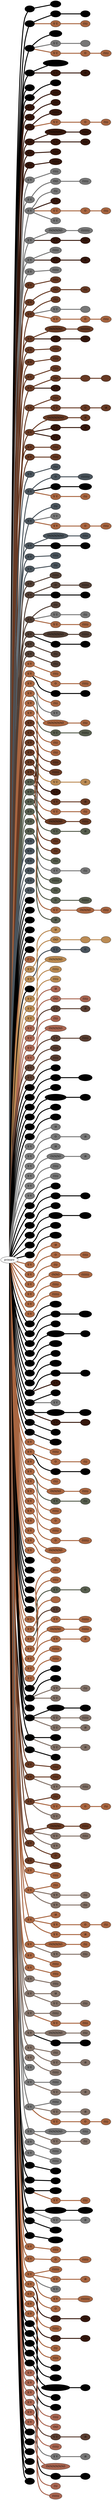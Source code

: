 graph {
 graph [rankdir=LR]
"1" [qtype="pendant_node", pendant_colors="#000000,#A86540", pendant_ply="S", pendant_attach="V", pendant_length="43", label="S V", style=filled, fillcolor="#000000"]
"primary" -- "1" [qtype="pendant_link",penwidth=5,color="#000000"]
"1:0" [qtype="knot_node", knot_value="4", knot_type="L", knot_position="23.0", knot_spin="Z", label="(\\\\\\\\)", style=filled, fillcolor="#000000"]
"1" -- "1:0" [qtype="knot_link",penwidth=5,color="#000000"]
"2" [qtype="pendant_node", pendant_colors="#000000,#A86540", pendant_ply="S", pendant_attach="V", pendant_length="42", label="S V", style=filled, fillcolor="#000000"]
"primary" -- "2" [qtype="pendant_link",penwidth=5,color="#000000"]
"2:0" [qtype="knot_node", knot_value="2", knot_type="S", knot_position="10.0", knot_spin="Z", label="O\\O", style=filled, fillcolor="#000000"]
"2" -- "2:0" [qtype="knot_link",penwidth=5,color="#000000"]
"2:1" [qtype="knot_node", knot_value="2", knot_type="L", knot_position="23.5", knot_spin="Z", label="(\\\\)", style=filled, fillcolor="#000000"]
"2:0" -- "2:1" [qtype="knot_link",penwidth=5,color="#000000"]
"2s1" [qtype="pendant_node", pendant_colors="#A86540", pendant_ply="S", pendant_attach="U", pendant_length="26", label="S U", style=filled, fillcolor="#A86540"]
"2" -- "2s1" [qtype="pendant_link",penwidth=5,color="#A86540"]
"2s1:0" [qtype="knot_node", knot_value="3", knot_type="L", knot_position="11.0", knot_spin="Z", label="(\\\\\\)", style=filled, fillcolor="#A86540"]
"2s1" -- "2s1:0" [qtype="knot_link",penwidth=5,color="#A86540"]
"3" [qtype="pendant_node", pendant_colors="#000000,#A86540", pendant_ply="S", pendant_attach="V", pendant_length="40", label="S V", style=filled, fillcolor="#000000"]
"primary" -- "3" [qtype="pendant_link",penwidth=5,color="#000000"]
"3:0" [qtype="knot_node", knot_value="6", knot_type="L", knot_position="23.0", knot_spin="Z", label="(\\\\\\\\\\\\)", style=filled, fillcolor="#000000"]
"3" -- "3:0" [qtype="knot_link",penwidth=5,color="#000000"]
"3s1" [qtype="pendant_node", pendant_colors="#777777", pendant_ply="S", pendant_attach="U", pendant_length="7", label="S U", style=filled, fillcolor="#777777"]
"3" -- "3s1" [qtype="pendant_link",penwidth=5,color="#777777"]
"3s1:0" [qtype="knot_node", knot_value="1", knot_type="URNS?L", knot_position="0", knot_spin="Z", label="", style=filled, fillcolor="#777777"]
"3s1" -- "3s1:0" [qtype="knot_link",penwidth=5,color="#777777"]
"3s2" [qtype="pendant_node", pendant_colors="#A86540,#777777", pendant_ply="S", pendant_attach="U", pendant_length="19", label="S U", style=filled, fillcolor="#A86540"]
"3" -- "3s2" [qtype="pendant_link",penwidth=5,color="#A86540"]
"3s2:0" [qtype="knot_node", knot_value="1", knot_type="S", knot_position="1.0", knot_spin="Z", label="O", style=filled, fillcolor="#A86540"]
"3s2" -- "3s2:0" [qtype="knot_link",penwidth=5,color="#A86540"]
"3s2:1" [qtype="knot_node", knot_value="4", knot_type="L", knot_position="6.0", knot_spin="Z", label="(\\\\\\\\)", style=filled, fillcolor="#A86540"]
"3s2:0" -- "3s2:1" [qtype="knot_link",penwidth=5,color="#A86540"]
"4" [qtype="pendant_node", pendant_colors="#000000,#A86540", pendant_ply="S", pendant_attach="V", pendant_length="42", label="S V", style=filled, fillcolor="#000000"]
"primary" -- "4" [qtype="pendant_link",penwidth=5,color="#000000"]
"4:0" [qtype="knot_node", knot_value="6", knot_type="S", knot_position="9.5", knot_spin="Z", label="O\\O\\O\\O\\O\\O", style=filled, fillcolor="#000000"]
"4" -- "4:0" [qtype="knot_link",penwidth=5,color="#000000"]
"4s1" [qtype="pendant_node", pendant_colors="#35170C,#777777", pendant_ply="S", pendant_attach="U", pendant_length="17", label="S U", style=filled, fillcolor="#35170C"]
"4" -- "4s1" [qtype="pendant_link",penwidth=5,color="#35170C"]
"4s1:0" [qtype="knot_node", knot_value="1", knot_type="E", knot_position="6.5", knot_spin="Z", label="\\8", style=filled, fillcolor="#35170C"]
"4s1" -- "4s1:0" [qtype="knot_link",penwidth=5,color="#35170C"]
"5" [qtype="pendant_node", pendant_colors="#000000,#A86540", pendant_ply="S", pendant_attach="V", pendant_length="49", label="S V", style=filled, fillcolor="#000000"]
"primary" -- "5" [qtype="pendant_link",penwidth=5,color="#000000"]
"6" [qtype="pendant_node", pendant_colors="#000000,#A86540", pendant_ply="S", pendant_attach="V", pendant_length="41", label="S V", style=filled, fillcolor="#000000"]
"primary" -- "6" [qtype="pendant_link",penwidth=5,color="#000000"]
"6:0" [qtype="knot_node", knot_value="4", knot_type="L", knot_position="21.0", knot_spin="Z", label="(\\\\\\\\)", style=filled, fillcolor="#000000"]
"6" -- "6:0" [qtype="knot_link",penwidth=5,color="#000000"]
"7" [qtype="pendant_node", pendant_colors="#35170C,#777777", pendant_ply="S", pendant_attach="V", pendant_length="44", label="S V", style=filled, fillcolor="#35170C"]
"primary" -- "7" [qtype="pendant_link",penwidth=5,color="#35170C"]
"7:0" [qtype="knot_node", knot_value="4", knot_type="L", knot_position="22.0", knot_spin="Z", label="(\\\\\\\\)", style=filled, fillcolor="#35170C"]
"7" -- "7:0" [qtype="knot_link",penwidth=5,color="#35170C"]
"8" [qtype="pendant_node", pendant_colors="#35170C,#777777", pendant_ply="S", pendant_attach="V", pendant_length="41", label="S V", style=filled, fillcolor="#35170C"]
"primary" -- "8" [qtype="pendant_link",penwidth=5,color="#35170C"]
"8:0" [qtype="knot_node", knot_value="3", knot_type="L", knot_position="21.5", knot_spin="Z", label="(\\\\\\)", style=filled, fillcolor="#35170C"]
"8" -- "8:0" [qtype="knot_link",penwidth=5,color="#35170C"]
"9" [qtype="pendant_node", pendant_colors="#35170C,#777777", pendant_ply="S", pendant_attach="V", pendant_length="45", label="S V", style=filled, fillcolor="#35170C"]
"primary" -- "9" [qtype="pendant_link",penwidth=5,color="#35170C"]
"9:0" [qtype="knot_node", knot_value="6", knot_type="L", knot_position="22.0", knot_spin="Z", label="(\\\\\\\\\\\\)", style=filled, fillcolor="#35170C"]
"9" -- "9:0" [qtype="knot_link",penwidth=5,color="#35170C"]
"9s1" [qtype="pendant_node", pendant_colors="#A86540", pendant_ply="S", pendant_attach="U", pendant_length="23", label="S U", style=filled, fillcolor="#A86540"]
"9" -- "9s1" [qtype="pendant_link",penwidth=5,color="#A86540"]
"9s1:0" [qtype="knot_node", knot_value="1", knot_type="S", knot_position="3.0", knot_spin="Z", label="O", style=filled, fillcolor="#A86540"]
"9s1" -- "9s1:0" [qtype="knot_link",penwidth=5,color="#A86540"]
"9s1:1" [qtype="knot_node", knot_value="3", knot_type="L", knot_position="9.5", knot_spin="Z", label="(\\\\\\)", style=filled, fillcolor="#A86540"]
"9s1:0" -- "9s1:1" [qtype="knot_link",penwidth=5,color="#A86540"]
"10" [qtype="pendant_node", pendant_colors="#35170C,#777777", pendant_ply="S", pendant_attach="V", pendant_length="33", label="S V", style=filled, fillcolor="#35170C"]
"primary" -- "10" [qtype="pendant_link",penwidth=5,color="#35170C"]
"10:0" [qtype="knot_node", knot_value="5", knot_type="S", knot_position="9.5", knot_spin="Z", label="O\\O\\O\\O\\O", style=filled, fillcolor="#35170C"]
"10" -- "10:0" [qtype="knot_link",penwidth=5,color="#35170C"]
"10:1" [qtype="knot_node", knot_value="5", knot_type="L", knot_position="21.5", knot_spin="Z", label="(\\\\\\\\\\)", style=filled, fillcolor="#35170C"]
"10:0" -- "10:1" [qtype="knot_link",penwidth=5,color="#35170C"]
"10s1" [qtype="pendant_node", pendant_colors="#35170C,#A86540", pendant_ply="S", pendant_attach="U", pendant_length="22", label="S U", style=filled, fillcolor="#35170C"]
"10" -- "10s1" [qtype="pendant_link",penwidth=5,color="#35170C"]
"10s1:0" [qtype="knot_node", knot_value="3", knot_type="L", knot_position="8.0", knot_spin="Z", label="(\\\\\\)", style=filled, fillcolor="#35170C"]
"10s1" -- "10s1:0" [qtype="knot_link",penwidth=5,color="#35170C"]
"11" [qtype="pendant_node", pendant_colors="#35170C,#777777", pendant_ply="S", pendant_attach="V", pendant_length="48", label="S V", style=filled, fillcolor="#35170C"]
"primary" -- "11" [qtype="pendant_link",penwidth=5,color="#35170C"]
"11:0" [qtype="knot_node", knot_value="4", knot_type="L", knot_position="22.5", knot_spin="Z", label="(\\\\\\\\)", style=filled, fillcolor="#35170C"]
"11" -- "11:0" [qtype="knot_link",penwidth=5,color="#35170C"]
"12" [qtype="pendant_node", pendant_colors="#35170C,#777777", pendant_ply="S", pendant_attach="V", pendant_length="26", label="S V", style=filled, fillcolor="#35170C"]
"primary" -- "12" [qtype="pendant_link",penwidth=5,color="#35170C"]
"12:0" [qtype="knot_node", knot_value="6", knot_type="L", knot_position="22.5", knot_spin="Z", label="(\\\\\\\\\\\\)", style=filled, fillcolor="#35170C"]
"12" -- "12:0" [qtype="knot_link",penwidth=5,color="#35170C"]
"13" [qtype="pendant_node", pendant_colors="#777777", pendant_ply="S", pendant_attach="V", pendant_length="48", label="S V", style=filled, fillcolor="#777777"]
"primary" -- "13" [qtype="pendant_link",penwidth=5,color="#777777"]
"13:0" [qtype="knot_node", knot_value="4", knot_type="L", knot_position="21.0", knot_spin="Z", label="(\\\\\\\\)", style=filled, fillcolor="#777777"]
"13" -- "13:0" [qtype="knot_link",penwidth=5,color="#777777"]
"14" [qtype="pendant_node", pendant_colors="#777777", pendant_ply="S", pendant_attach="V", pendant_length="42", label="S V", style=filled, fillcolor="#777777"]
"primary" -- "14" [qtype="pendant_link",penwidth=5,color="#777777"]
"14:0" [qtype="knot_node", knot_value="2", knot_type="S", knot_position="9.0", knot_spin="Z", label="O\\O", style=filled, fillcolor="#777777"]
"14" -- "14:0" [qtype="knot_link",penwidth=5,color="#777777"]
"14:1" [qtype="knot_node", knot_value="5", knot_type="L", knot_position="20.5", knot_spin="Z", label="(\\\\\\\\\\)", style=filled, fillcolor="#777777"]
"14:0" -- "14:1" [qtype="knot_link",penwidth=5,color="#777777"]
"15" [qtype="pendant_node", pendant_colors="#777777", pendant_ply="S", pendant_attach="V", pendant_length="50", label="S V", style=filled, fillcolor="#777777"]
"primary" -- "15" [qtype="pendant_link",penwidth=5,color="#777777"]
"15:0" [qtype="knot_node", knot_value="2", knot_type="L", knot_position="22.5", knot_spin="Z", label="(\\\\)", style=filled, fillcolor="#777777"]
"15" -- "15:0" [qtype="knot_link",penwidth=5,color="#777777"]
"15s1" [qtype="pendant_node", pendant_colors="#35170C", pendant_ply="S", pendant_attach="U", pendant_length="0", label="S U", style=filled, fillcolor="#35170C"]
"15" -- "15s1" [qtype="pendant_link",penwidth=5,color="#35170C"]
"15s2" [qtype="pendant_node", pendant_colors="#A86540,#673923", pendant_ply="S", pendant_attach="U", pendant_length="17", label="S U", style=filled, fillcolor="#A86540"]
"15" -- "15s2" [qtype="pendant_link",penwidth=5,color="#A86540"]
"15s2:0" [qtype="knot_node", knot_value="1", knot_type="S", knot_position="3.0", knot_spin="Z", label="O", style=filled, fillcolor="#A86540"]
"15s2" -- "15s2:0" [qtype="knot_link",penwidth=5,color="#A86540"]
"15s2:1" [qtype="knot_node", knot_value="3", knot_type="L", knot_position="9.5", knot_spin="Z", label="(\\\\\\)", style=filled, fillcolor="#A86540"]
"15s2:0" -- "15s2:1" [qtype="knot_link",penwidth=5,color="#A86540"]
"15s3" [qtype="pendant_node", pendant_colors="#777777", pendant_ply="S", pendant_attach="U", pendant_length="8", label="S U", style=filled, fillcolor="#777777"]
"15" -- "15s3" [qtype="pendant_link",penwidth=5,color="#777777"]
"16" [qtype="pendant_node", pendant_colors="#777777", pendant_ply="S", pendant_attach="V", pendant_length="36", label="S V", style=filled, fillcolor="#777777"]
"primary" -- "16" [qtype="pendant_link",penwidth=5,color="#777777"]
"16:0" [qtype="knot_node", knot_value="5", knot_type="S", knot_position="10.5", knot_spin="Z", label="O\\O\\O\\O\\O", style=filled, fillcolor="#777777"]
"16" -- "16:0" [qtype="knot_link",penwidth=5,color="#777777"]
"16:1" [qtype="knot_node", knot_value="8", knot_type="L", knot_position="21.5", knot_spin="Z", label="(\\\\\\\\\\\\\\\\)", style=filled, fillcolor="#777777"]
"16:0" -- "16:1" [qtype="knot_link",penwidth=5,color="#777777"]
"16s1" [qtype="pendant_node", pendant_colors="#35170C,#777777", pendant_ply="S", pendant_attach="U", pendant_length="27", label="S U", style=filled, fillcolor="#35170C"]
"16" -- "16s1" [qtype="pendant_link",penwidth=5,color="#35170C"]
"16s1:0" [qtype="knot_node", knot_value="3", knot_type="L", knot_position="8.0", knot_spin="Z", label="(\\\\\\)", style=filled, fillcolor="#35170C"]
"16s1" -- "16s1:0" [qtype="knot_link",penwidth=5,color="#35170C"]
"17" [qtype="pendant_node", pendant_colors="#777777", pendant_ply="S", pendant_attach="V", pendant_length="46", label="S V", style=filled, fillcolor="#777777"]
"primary" -- "17" [qtype="pendant_link",penwidth=5,color="#777777"]
"17:0" [qtype="knot_node", knot_value="5", knot_type="L", knot_position="20.5", knot_spin="Z", label="(\\\\\\\\\\)", style=filled, fillcolor="#777777"]
"17" -- "17:0" [qtype="knot_link",penwidth=5,color="#777777"]
"17s1" [qtype="pendant_node", pendant_colors="#35170C,#777777", pendant_ply="S", pendant_attach="U", pendant_length="26", label="S U", style=filled, fillcolor="#35170C"]
"17" -- "17s1" [qtype="pendant_link",penwidth=5,color="#35170C"]
"17s1:0" [qtype="knot_node", knot_value="1", knot_type="E", knot_position="9.5", knot_spin="Z", label="\\8", style=filled, fillcolor="#35170C"]
"17s1" -- "17s1:0" [qtype="knot_link",penwidth=5,color="#35170C"]
"18" [qtype="pendant_node", pendant_colors="#777777", pendant_ply="S", pendant_attach="V", pendant_length="47", label="S V", style=filled, fillcolor="#777777"]
"primary" -- "18" [qtype="pendant_link",penwidth=5,color="#777777"]
"18:0" [qtype="knot_node", knot_value="5", knot_type="L", knot_position="21.0", knot_spin="Z", label="(\\\\\\\\\\)", style=filled, fillcolor="#777777"]
"18" -- "18:0" [qtype="knot_link",penwidth=5,color="#777777"]
"19" [qtype="pendant_node", pendant_colors="#673923", pendant_ply="S", pendant_attach="V", pendant_length="43", label="S V", style=filled, fillcolor="#673923"]
"primary" -- "19" [qtype="pendant_link",penwidth=5,color="#673923"]
"19:0" [qtype="knot_node", knot_value="4", knot_type="L", knot_position="21.0", knot_spin="Z", label="(\\\\\\\\)", style=filled, fillcolor="#673923"]
"19" -- "19:0" [qtype="knot_link",penwidth=5,color="#673923"]
"20" [qtype="pendant_node", pendant_colors="#673923", pendant_ply="S", pendant_attach="V", pendant_length="45", label="S V", style=filled, fillcolor="#673923"]
"primary" -- "20" [qtype="pendant_link",penwidth=5,color="#673923"]
"20:0" [qtype="knot_node", knot_value="2", knot_type="S", knot_position="9.5", knot_spin="Z", label="O\\O", style=filled, fillcolor="#673923"]
"20" -- "20:0" [qtype="knot_link",penwidth=5,color="#673923"]
"20:1" [qtype="knot_node", knot_value="2", knot_type="L", knot_position="21.0", knot_spin="Z", label="(\\\\)", style=filled, fillcolor="#673923"]
"20:0" -- "20:1" [qtype="knot_link",penwidth=5,color="#673923"]
"21" [qtype="pendant_node", pendant_colors="#673923", pendant_ply="S", pendant_attach="V", pendant_length="43", label="S V", style=filled, fillcolor="#673923"]
"primary" -- "21" [qtype="pendant_link",penwidth=5,color="#673923"]
"21:0" [qtype="knot_node", knot_value="3", knot_type="L", knot_position="22.0", knot_spin="Z", label="(\\\\\\)", style=filled, fillcolor="#673923"]
"21" -- "21:0" [qtype="knot_link",penwidth=5,color="#673923"]
"21s1" [qtype="pendant_node", pendant_colors="#777777", pendant_ply="S", pendant_attach="U", pendant_length="6", label="S U", style=filled, fillcolor="#777777"]
"21" -- "21s1" [qtype="pendant_link",penwidth=5,color="#777777"]
"21s1:0" [qtype="knot_node", knot_value="1", knot_type="URNS?L", knot_position="0", knot_spin="Z", label="", style=filled, fillcolor="#777777"]
"21s1" -- "21s1:0" [qtype="knot_link",penwidth=5,color="#777777"]
"21s2" [qtype="pendant_node", pendant_colors="#A86540,#777777", pendant_ply="S", pendant_attach="U", pendant_length="18", label="S U", style=filled, fillcolor="#A86540"]
"21" -- "21s2" [qtype="pendant_link",penwidth=5,color="#A86540"]
"21s2:0" [qtype="knot_node", knot_value="1", knot_type="S", knot_position="3.5", knot_spin="Z", label="O", style=filled, fillcolor="#A86540"]
"21s2" -- "21s2:0" [qtype="knot_link",penwidth=5,color="#A86540"]
"21s2:1" [qtype="knot_node", knot_value="4", knot_type="L", knot_position="8.5", knot_spin="Z", label="(\\\\\\\\)", style=filled, fillcolor="#A86540"]
"21s2:0" -- "21s2:1" [qtype="knot_link",penwidth=5,color="#A86540"]
"22" [qtype="pendant_node", pendant_colors="#673923", pendant_ply="S", pendant_attach="V", pendant_length="33", label="S V", style=filled, fillcolor="#673923"]
"primary" -- "22" [qtype="pendant_link",penwidth=5,color="#673923"]
"22:0" [qtype="knot_node", knot_value="5", knot_type="S", knot_position="10.5", knot_spin="Z", label="O\\O\\O\\O\\O", style=filled, fillcolor="#673923"]
"22" -- "22:0" [qtype="knot_link",penwidth=5,color="#673923"]
"22:1" [qtype="knot_node", knot_value="9", knot_type="L", knot_position="21.0", knot_spin="Z", label="(\\\\\\\\\\\\\\\\\\)", style=filled, fillcolor="#673923"]
"22:0" -- "22:1" [qtype="knot_link",penwidth=5,color="#673923"]
"22s1" [qtype="pendant_node", pendant_colors="#35170C,#673923", pendant_ply="S", pendant_attach="U", pendant_length="19", label="S U", style=filled, fillcolor="#35170C"]
"22" -- "22s1" [qtype="pendant_link",penwidth=5,color="#35170C"]
"22s1:0" [qtype="knot_node", knot_value="3", knot_type="L", knot_position="7.5", knot_spin="Z", label="(\\\\\\)", style=filled, fillcolor="#35170C"]
"22s1" -- "22s1:0" [qtype="knot_link",penwidth=5,color="#35170C"]
"23" [qtype="pendant_node", pendant_colors="#673923", pendant_ply="S", pendant_attach="V", pendant_length="40", label="S V", style=filled, fillcolor="#673923"]
"primary" -- "23" [qtype="pendant_link",penwidth=5,color="#673923"]
"23:0" [qtype="knot_node", knot_value="5", knot_type="L", knot_position="21.0", knot_spin="Z", label="(\\\\\\\\\\)", style=filled, fillcolor="#673923"]
"23" -- "23:0" [qtype="knot_link",penwidth=5,color="#673923"]
"24" [qtype="pendant_node", pendant_colors="#673923", pendant_ply="S", pendant_attach="V", pendant_length="43", label="S V", style=filled, fillcolor="#673923"]
"primary" -- "24" [qtype="pendant_link",penwidth=5,color="#673923"]
"24:0" [qtype="knot_node", knot_value="4", knot_type="L", knot_position="21.0", knot_spin="Z", label="(\\\\\\\\)", style=filled, fillcolor="#673923"]
"24" -- "24:0" [qtype="knot_link",penwidth=5,color="#673923"]
"25" [qtype="pendant_node", pendant_colors="#673923,#777777", pendant_ply="S", pendant_attach="V", pendant_length="43", label="S V", style=filled, fillcolor="#673923"]
"primary" -- "25" [qtype="pendant_link",penwidth=5,color="#673923"]
"25:0" [qtype="knot_node", knot_value="4", knot_type="L", knot_position="20.5", knot_spin="Z", label="(\\\\\\\\)", style=filled, fillcolor="#673923"]
"25" -- "25:0" [qtype="knot_link",penwidth=5,color="#673923"]
"26" [qtype="pendant_node", pendant_colors="#673923,#777777", pendant_ply="S", pendant_attach="V", pendant_length="42", label="S V", style=filled, fillcolor="#673923"]
"primary" -- "26" [qtype="pendant_link",penwidth=5,color="#673923"]
"26:0" [qtype="knot_node", knot_value="2", knot_type="S", knot_position="10.5", knot_spin="Z", label="O\\O", style=filled, fillcolor="#673923"]
"26" -- "26:0" [qtype="knot_link",penwidth=5,color="#673923"]
"26:1" [qtype="knot_node", knot_value="1", knot_type="YPE?", knot_position="0", knot_spin="N", label="", style=filled, fillcolor="#673923"]
"26:0" -- "26:1" [qtype="knot_link",penwidth=5,color="#673923"]
"26:2" [qtype="knot_node", knot_value="1", knot_type="IR", knot_position="0", knot_spin="DIR", label="", style=filled, fillcolor="#673923"]
"26:1" -- "26:2" [qtype="knot_link",penwidth=5,color="#673923"]
"26s1" [qtype="pendant_node", pendant_colors="#35170C,#673923", pendant_ply="S", pendant_attach="V", pendant_length="0", label="S V", style=filled, fillcolor="#35170C"]
"26" -- "26s1" [qtype="pendant_link",penwidth=5,color="#35170C"]
"27" [qtype="pendant_node", pendant_colors="#673923,#777777", pendant_ply="S", pendant_attach="V", pendant_length="41", label="S V", style=filled, fillcolor="#673923"]
"primary" -- "27" [qtype="pendant_link",penwidth=5,color="#673923"]
"27:0" [qtype="knot_node", knot_value="4", knot_type="L", knot_position="21.0", knot_spin="Z", label="(\\\\\\\\)", style=filled, fillcolor="#673923"]
"27" -- "27:0" [qtype="knot_link",penwidth=5,color="#673923"]
"27s1" [qtype="pendant_node", pendant_colors="#673923,#777777", pendant_ply="S", pendant_attach="U", pendant_length="25", label="S U", style=filled, fillcolor="#673923"]
"27" -- "27s1" [qtype="pendant_link",penwidth=5,color="#673923"]
"27s1:0" [qtype="knot_node", knot_value="1", knot_type="S", knot_position="4.0", knot_spin="Z", label="O", style=filled, fillcolor="#673923"]
"27s1" -- "27s1:0" [qtype="knot_link",penwidth=5,color="#673923"]
"27s1:1" [qtype="knot_node", knot_value="1", knot_type="E", knot_position="10.0", knot_spin="Z", label="\\8", style=filled, fillcolor="#673923"]
"27s1:0" -- "27s1:1" [qtype="knot_link",penwidth=5,color="#673923"]
"28" [qtype="pendant_node", pendant_colors="#673923,#777777", pendant_ply="S", pendant_attach="V", pendant_length="35", label="S V", style=filled, fillcolor="#673923"]
"primary" -- "28" [qtype="pendant_link",penwidth=5,color="#673923"]
"28:0" [qtype="knot_node", knot_value="6", knot_type="S", knot_position="10.5", knot_spin="Z", label="O\\O\\O\\O\\O\\O", style=filled, fillcolor="#673923"]
"28" -- "28:0" [qtype="knot_link",penwidth=5,color="#673923"]
"28:1" [qtype="knot_node", knot_value="1", knot_type="E", knot_position="21.5", knot_spin="Z", label="\\8", style=filled, fillcolor="#673923"]
"28:0" -- "28:1" [qtype="knot_link",penwidth=5,color="#673923"]
"28s1" [qtype="pendant_node", pendant_colors="#35170C,#673923", pendant_ply="S", pendant_attach="U", pendant_length="21", label="S U", style=filled, fillcolor="#35170C"]
"28" -- "28s1" [qtype="pendant_link",penwidth=5,color="#35170C"]
"28s1:0" [qtype="knot_node", knot_value="1", knot_type="E", knot_position="7.5", knot_spin="Z", label="\\8", style=filled, fillcolor="#35170C"]
"28s1" -- "28s1:0" [qtype="knot_link",penwidth=5,color="#35170C"]
"28s2" [qtype="pendant_node", pendant_colors="#35170C,#777777", pendant_ply="S", pendant_attach="U", pendant_length="4", label="S U", style=filled, fillcolor="#35170C"]
"28" -- "28s2" [qtype="pendant_link",penwidth=5,color="#35170C"]
"29" [qtype="pendant_node", pendant_colors="#673923,#777777", pendant_ply="S", pendant_attach="V", pendant_length="41", label="S V", style=filled, fillcolor="#673923"]
"primary" -- "29" [qtype="pendant_link",penwidth=5,color="#673923"]
"29:0" [qtype="knot_node", knot_value="4", knot_type="L", knot_position="20.5", knot_spin="Z", label="(\\\\\\\\)", style=filled, fillcolor="#673923"]
"29" -- "29:0" [qtype="knot_link",penwidth=5,color="#673923"]
"30" [qtype="pendant_node", pendant_colors="#673923,#777777", pendant_ply="S", pendant_attach="V", pendant_length="43", label="S V", style=filled, fillcolor="#673923"]
"primary" -- "30" [qtype="pendant_link",penwidth=5,color="#673923"]
"30:0" [qtype="knot_node", knot_value="4", knot_type="L", knot_position="20.0", knot_spin="Z", label="(\\\\\\\\)", style=filled, fillcolor="#673923"]
"30" -- "30:0" [qtype="knot_link",penwidth=5,color="#673923"]
"31" [qtype="pendant_node", pendant_colors="#4A545C,#35170C", pendant_ply="S", pendant_attach="V", pendant_length="45", label="S V", style=filled, fillcolor="#4A545C"]
"primary" -- "31" [qtype="pendant_link",penwidth=5,color="#4A545C"]
"31:0" [qtype="knot_node", knot_value="3", knot_type="L", knot_position="19.5", knot_spin="Z", label="(\\\\\\)", style=filled, fillcolor="#4A545C"]
"31" -- "31:0" [qtype="knot_link",penwidth=5,color="#4A545C"]
"32" [qtype="pendant_node", pendant_colors="#4A545C,#35170C", pendant_ply="S", pendant_attach="V", pendant_length="39", label="S V", style=filled, fillcolor="#4A545C"]
"primary" -- "32" [qtype="pendant_link",penwidth=5,color="#4A545C"]
"32:0" [qtype="knot_node", knot_value="1", knot_type="S", knot_position="10.0", knot_spin="Z", label="O", style=filled, fillcolor="#4A545C"]
"32" -- "32:0" [qtype="knot_link",penwidth=5,color="#4A545C"]
"32:1" [qtype="knot_node", knot_value="8", knot_type="L", knot_position="20.0", knot_spin="Z", label="(\\\\\\\\\\\\\\\\)", style=filled, fillcolor="#4A545C"]
"32:0" -- "32:1" [qtype="knot_link",penwidth=5,color="#4A545C"]
"32s1" [qtype="pendant_node", pendant_colors="#000000", pendant_ply="S", pendant_attach="U", pendant_length="17", label="S U", style=filled, fillcolor="#000000"]
"32" -- "32s1" [qtype="pendant_link",penwidth=5,color="#000000"]
"32s1:0" [qtype="knot_node", knot_value="6", knot_type="L", knot_position="7.5", knot_spin="Z", label="(\\\\\\\\\\\\)", style=filled, fillcolor="#000000"]
"32s1" -- "32s1:0" [qtype="knot_link",penwidth=5,color="#000000"]
"32s2" [qtype="pendant_node", pendant_colors="#A86540", pendant_ply="S", pendant_attach="U", pendant_length="29", label="S U", style=filled, fillcolor="#A86540"]
"32" -- "32s2" [qtype="pendant_link",penwidth=5,color="#A86540"]
"32s2:0" [qtype="knot_node", knot_value="2", knot_type="L", knot_position="8.0", knot_spin="Z", label="(\\\\)", style=filled, fillcolor="#A86540"]
"32s2" -- "32s2:0" [qtype="knot_link",penwidth=5,color="#A86540"]
"33" [qtype="pendant_node", pendant_colors="#4A545C,#35170C", pendant_ply="S", pendant_attach="V", pendant_length="46", label="S V", style=filled, fillcolor="#4A545C"]
"primary" -- "33" [qtype="pendant_link",penwidth=5,color="#4A545C"]
"33:0" [qtype="knot_node", knot_value="2", knot_type="L", knot_position="19.0", knot_spin="Z", label="(\\\\)", style=filled, fillcolor="#4A545C"]
"33" -- "33:0" [qtype="knot_link",penwidth=5,color="#4A545C"]
"33s1" [qtype="pendant_node", pendant_colors="#777777", pendant_ply="S", pendant_attach="U", pendant_length="7", label="S U", style=filled, fillcolor="#777777"]
"33" -- "33s1" [qtype="pendant_link",penwidth=5,color="#777777"]
"33s2" [qtype="pendant_node", pendant_colors="#A86540,#777777", pendant_ply="S", pendant_attach="V", pendant_length="18", label="S V", style=filled, fillcolor="#A86540"]
"33" -- "33s2" [qtype="pendant_link",penwidth=5,color="#A86540"]
"33s2:0" [qtype="knot_node", knot_value="1", knot_type="S", knot_position="3.0", knot_spin="Z", label="O", style=filled, fillcolor="#A86540"]
"33s2" -- "33s2:0" [qtype="knot_link",penwidth=5,color="#A86540"]
"33s2:1" [qtype="knot_node", knot_value="4", knot_type="L", knot_position="9.0", knot_spin="Z", label="(\\\\\\\\)", style=filled, fillcolor="#A86540"]
"33s2:0" -- "33s2:1" [qtype="knot_link",penwidth=5,color="#A86540"]
"34" [qtype="pendant_node", pendant_colors="#4A545C,#35170C", pendant_ply="S", pendant_attach="V", pendant_length="32", label="S V", style=filled, fillcolor="#4A545C"]
"primary" -- "34" [qtype="pendant_link",penwidth=5,color="#4A545C"]
"34:0" [qtype="knot_node", knot_value="6", knot_type="S", knot_position="9.5", knot_spin="Z", label="O\\O\\O\\O\\O\\O", style=filled, fillcolor="#4A545C"]
"34" -- "34:0" [qtype="knot_link",penwidth=5,color="#4A545C"]
"34:1" [qtype="knot_node", knot_value="4", knot_type="L", knot_position="19.0", knot_spin="Z", label="(\\\\\\\\)", style=filled, fillcolor="#4A545C"]
"34:0" -- "34:1" [qtype="knot_link",penwidth=5,color="#4A545C"]
"34s1" [qtype="pendant_node", pendant_colors="#000000", pendant_ply="S", pendant_attach="U", pendant_length="20", label="S U", style=filled, fillcolor="#000000"]
"34" -- "34s1" [qtype="pendant_link",penwidth=5,color="#000000"]
"34s1:0" [qtype="knot_node", knot_value="1", knot_type="E", knot_position="9.5", knot_spin="Z", label="\\8", style=filled, fillcolor="#000000"]
"34s1" -- "34s1:0" [qtype="knot_link",penwidth=5,color="#000000"]
"35" [qtype="pendant_node", pendant_colors="#4A545C,#35170C", pendant_ply="S", pendant_attach="V", pendant_length="41", label="S V", style=filled, fillcolor="#4A545C"]
"primary" -- "35" [qtype="pendant_link",penwidth=5,color="#4A545C"]
"35:0" [qtype="knot_node", knot_value="4", knot_type="L", knot_position="18.5", knot_spin="Z", label="(\\\\\\\\)", style=filled, fillcolor="#4A545C"]
"35" -- "35:0" [qtype="knot_link",penwidth=5,color="#4A545C"]
"36" [qtype="pendant_node", pendant_colors="#4A545C,#35170C", pendant_ply="S", pendant_attach="V", pendant_length="44", label="S V", style=filled, fillcolor="#4A545C"]
"primary" -- "36" [qtype="pendant_link",penwidth=5,color="#4A545C"]
"36:0" [qtype="knot_node", knot_value="2", knot_type="L", knot_position="18.5", knot_spin="Z", label="(\\\\)", style=filled, fillcolor="#4A545C"]
"36" -- "36:0" [qtype="knot_link",penwidth=5,color="#4A545C"]
"37" [qtype="pendant_node", pendant_colors="#503D33,#777777", pendant_ply="S", pendant_attach="V", pendant_length="42", label="S V", style=filled, fillcolor="#503D33"]
"primary" -- "37" [qtype="pendant_link",penwidth=5,color="#503D33"]
"37:0" [qtype="knot_node", knot_value="5", knot_type="L", knot_position="19.0", knot_spin="Z", label="(\\\\\\\\\\)", style=filled, fillcolor="#503D33"]
"37" -- "37:0" [qtype="knot_link",penwidth=5,color="#503D33"]
"38" [qtype="pendant_node", pendant_colors="#503D33,#777777", pendant_ply="S", pendant_attach="V", pendant_length="42", label="S V", style=filled, fillcolor="#503D33"]
"primary" -- "38" [qtype="pendant_link",penwidth=5,color="#503D33"]
"38:0" [qtype="knot_node", knot_value="1", knot_type="S", knot_position="9.0", knot_spin="Z", label="O", style=filled, fillcolor="#503D33"]
"38" -- "38:0" [qtype="knot_link",penwidth=5,color="#503D33"]
"38:1" [qtype="knot_node", knot_value="6", knot_type="L", knot_position="18.0", knot_spin="Z", label="(\\\\\\\\\\\\)", style=filled, fillcolor="#503D33"]
"38:0" -- "38:1" [qtype="knot_link",penwidth=5,color="#503D33"]
"38s1" [qtype="pendant_node", pendant_colors="#000000", pendant_ply="S", pendant_attach="V", pendant_length="27", label="S V", style=filled, fillcolor="#000000"]
"38" -- "38s1" [qtype="pendant_link",penwidth=5,color="#000000"]
"38s1:0" [qtype="knot_node", knot_value="3", knot_type="L", knot_position="7.5", knot_spin="Z", label="(\\\\\\)", style=filled, fillcolor="#000000"]
"38s1" -- "38s1:0" [qtype="knot_link",penwidth=5,color="#000000"]
"39" [qtype="pendant_node", pendant_colors="#503D33,#777777", pendant_ply="S", pendant_attach="V", pendant_length="43", label="S V", style=filled, fillcolor="#503D33"]
"primary" -- "39" [qtype="pendant_link",penwidth=5,color="#503D33"]
"39:0" [qtype="knot_node", knot_value="2", knot_type="L", knot_position="19.0", knot_spin="Z", label="(\\\\)", style=filled, fillcolor="#503D33"]
"39" -- "39:0" [qtype="knot_link",penwidth=5,color="#503D33"]
"39s1" [qtype="pendant_node", pendant_colors="#777777,#A86540", pendant_ply="S", pendant_attach="U", pendant_length="13", label="S U", style=filled, fillcolor="#777777"]
"39" -- "39s1" [qtype="pendant_link",penwidth=5,color="#777777"]
"39s1:0" [qtype="knot_node", knot_value="2", knot_type="L", knot_position="7.0", knot_spin="Z", label="(\\\\)", style=filled, fillcolor="#777777"]
"39s1" -- "39s1:0" [qtype="knot_link",penwidth=5,color="#777777"]
"39s2" [qtype="pendant_node", pendant_colors="#A86540,#777777", pendant_ply="S", pendant_attach="U", pendant_length="18", label="S U", style=filled, fillcolor="#A86540"]
"39" -- "39s2" [qtype="pendant_link",penwidth=5,color="#A86540"]
"39s2:0" [qtype="knot_node", knot_value="5", knot_type="L", knot_position="8.0", knot_spin="Z", label="(\\\\\\\\\\)", style=filled, fillcolor="#A86540"]
"39s2" -- "39s2:0" [qtype="knot_link",penwidth=5,color="#A86540"]
"40" [qtype="pendant_node", pendant_colors="#503D33,#777777", pendant_ply="S", pendant_attach="V", pendant_length="30", label="S V", style=filled, fillcolor="#503D33"]
"primary" -- "40" [qtype="pendant_link",penwidth=5,color="#503D33"]
"40:0" [qtype="knot_node", knot_value="6", knot_type="S", knot_position="7.0", knot_spin="Z", label="O\\O\\O\\O\\O\\O", style=filled, fillcolor="#503D33"]
"40" -- "40:0" [qtype="knot_link",penwidth=5,color="#503D33"]
"40:1" [qtype="knot_node", knot_value="6", knot_type="L", knot_position="19.0", knot_spin="Z", label="(\\\\\\\\\\\\)", style=filled, fillcolor="#503D33"]
"40:0" -- "40:1" [qtype="knot_link",penwidth=5,color="#503D33"]
"40s1" [qtype="pendant_node", pendant_colors="#000000", pendant_ply="S", pendant_attach="V", pendant_length="30", label="S V", style=filled, fillcolor="#000000"]
"40" -- "40s1" [qtype="pendant_link",penwidth=5,color="#000000"]
"40s1:0" [qtype="knot_node", knot_value="2", knot_type="L", knot_position="12.0", knot_spin="Z", label="(\\\\)", style=filled, fillcolor="#000000"]
"40s1" -- "40s1:0" [qtype="knot_link",penwidth=5,color="#000000"]
"41" [qtype="pendant_node", pendant_colors="#503D33,#777777", pendant_ply="S", pendant_attach="V", pendant_length="18", label="S V", style=filled, fillcolor="#503D33"]
"primary" -- "41" [qtype="pendant_link",penwidth=5,color="#503D33"]
"41:0" [qtype="knot_node", knot_value="2", knot_type="L", knot_position="18.5", knot_spin="Z", label="(\\\\)", style=filled, fillcolor="#503D33"]
"41" -- "41:0" [qtype="knot_link",penwidth=5,color="#503D33"]
"42" [qtype="pendant_node", pendant_colors="#503D33,#777777", pendant_ply="S", pendant_attach="V", pendant_length="41", label="S V", style=filled, fillcolor="#503D33"]
"primary" -- "42" [qtype="pendant_link",penwidth=5,color="#503D33"]
"42:0" [qtype="knot_node", knot_value="3", knot_type="L", knot_position="19.0", knot_spin="Z", label="(\\\\\\)", style=filled, fillcolor="#503D33"]
"42" -- "42:0" [qtype="knot_link",penwidth=5,color="#503D33"]
"43" [qtype="pendant_node", pendant_colors="#A86540,#777777", pendant_ply="S", pendant_attach="V", pendant_length="46", label="S V", style=filled, fillcolor="#A86540"]
"primary" -- "43" [qtype="pendant_link",penwidth=5,color="#A86540"]
"43:0" [qtype="knot_node", knot_value="4", knot_type="L", knot_position="20.0", knot_spin="Z", label="(\\\\\\\\)", style=filled, fillcolor="#A86540"]
"43" -- "43:0" [qtype="knot_link",penwidth=5,color="#A86540"]
"44" [qtype="pendant_node", pendant_colors="#A86540,#777777", pendant_ply="S", pendant_attach="V", pendant_length="46", label="S V", style=filled, fillcolor="#A86540"]
"primary" -- "44" [qtype="pendant_link",penwidth=5,color="#A86540"]
"44:0" [qtype="knot_node", knot_value="1", knot_type="S", knot_position="10.5", knot_spin="Z", label="O", style=filled, fillcolor="#A86540"]
"44" -- "44:0" [qtype="knot_link",penwidth=5,color="#A86540"]
"44:1" [qtype="knot_node", knot_value="5", knot_type="L", knot_position="19.5", knot_spin="Z", label="(\\\\\\\\\\)", style=filled, fillcolor="#A86540"]
"44:0" -- "44:1" [qtype="knot_link",penwidth=5,color="#A86540"]
"44s1" [qtype="pendant_node", pendant_colors="#000000", pendant_ply="S", pendant_attach="V", pendant_length="12", label="S V", style=filled, fillcolor="#000000"]
"44" -- "44s1" [qtype="pendant_link",penwidth=5,color="#000000"]
"44s1:0" [qtype="knot_node", knot_value="1", knot_type="E", knot_position="4.0", knot_spin="Z", label="\\8", style=filled, fillcolor="#000000"]
"44s1" -- "44s1:0" [qtype="knot_link",penwidth=5,color="#000000"]
"45" [qtype="pendant_node", pendant_colors="#A86540,#777777", pendant_ply="S", pendant_attach="V", pendant_length="50", label="S V", style=filled, fillcolor="#A86540"]
"primary" -- "45" [qtype="pendant_link",penwidth=5,color="#A86540"]
"45:0" [qtype="knot_node", knot_value="3", knot_type="L", knot_position="19.0", knot_spin="Z", label="(\\\\\\)", style=filled, fillcolor="#A86540"]
"45" -- "45:0" [qtype="knot_link",penwidth=5,color="#A86540"]
"45s1" [qtype="pendant_node", pendant_colors="#777777", pendant_ply="S", pendant_attach="V", pendant_length="7", label="S V", style=filled, fillcolor="#777777"]
"45" -- "45s1" [qtype="pendant_link",penwidth=5,color="#777777"]
"46" [qtype="pendant_node", pendant_colors="#A86540,#777777", pendant_ply="S", pendant_attach="V", pendant_length="40", label="S V", style=filled, fillcolor="#A86540"]
"primary" -- "46" [qtype="pendant_link",penwidth=5,color="#A86540"]
"46:0" [qtype="knot_node", knot_value="6", knot_type="S", knot_position="12.0", knot_spin="Z", label="O\\O\\O\\O\\O\\O", style=filled, fillcolor="#A86540"]
"46" -- "46:0" [qtype="knot_link",penwidth=5,color="#A86540"]
"46:1" [qtype="knot_node", knot_value="3", knot_type="L", knot_position="19.5", knot_spin="Z", label="(\\\\\\)", style=filled, fillcolor="#A86540"]
"46:0" -- "46:1" [qtype="knot_link",penwidth=5,color="#A86540"]
"46s1" [qtype="pendant_node", pendant_colors="#575E4E,#777777", pendant_ply="S", pendant_attach="U", pendant_length="21", label="S U", style=filled, fillcolor="#575E4E"]
"46" -- "46s1" [qtype="pendant_link",penwidth=5,color="#575E4E"]
"46s1:0" [qtype="knot_node", knot_value="6", knot_type="L", knot_position="6.0", knot_spin="Z", label="(\\\\\\\\\\\\)", style=filled, fillcolor="#575E4E"]
"46s1" -- "46s1:0" [qtype="knot_link",penwidth=5,color="#575E4E"]
"47" [qtype="pendant_node", pendant_colors="#A86540,#777777", pendant_ply="S", pendant_attach="V", pendant_length="51", label="S V", style=filled, fillcolor="#A86540"]
"primary" -- "47" [qtype="pendant_link",penwidth=5,color="#A86540"]
"47:0" [qtype="knot_node", knot_value="3", knot_type="L", knot_position="20.0", knot_spin="Z", label="(\\\\\\)", style=filled, fillcolor="#A86540"]
"47" -- "47:0" [qtype="knot_link",penwidth=5,color="#A86540"]
"48" [qtype="pendant_node", pendant_colors="#A86540,#777777", pendant_ply="S", pendant_attach="V", pendant_length="49", label="S V", style=filled, fillcolor="#A86540"]
"primary" -- "48" [qtype="pendant_link",penwidth=5,color="#A86540"]
"48:0" [qtype="knot_node", knot_value="3", knot_type="L", knot_position="20.0", knot_spin="Z", label="(\\\\\\)", style=filled, fillcolor="#A86540"]
"48" -- "48:0" [qtype="knot_link",penwidth=5,color="#A86540"]
"49" [qtype="pendant_node", pendant_colors="#673923,#777777", pendant_ply="S", pendant_attach="V", pendant_length="39", label="S V", style=filled, fillcolor="#673923"]
"primary" -- "49" [qtype="pendant_link",penwidth=5,color="#673923"]
"49:0" [qtype="knot_node", knot_value="4", knot_type="L", knot_position="19.5", knot_spin="Z", label="(\\\\\\\\)", style=filled, fillcolor="#673923"]
"49" -- "49:0" [qtype="knot_link",penwidth=5,color="#673923"]
"50" [qtype="pendant_node", pendant_colors="#673923,#777777", pendant_ply="S", pendant_attach="V", pendant_length="37", label="S V", style=filled, fillcolor="#673923"]
"primary" -- "50" [qtype="pendant_link",penwidth=5,color="#673923"]
"50:0" [qtype="knot_node", knot_value="6", knot_type="L", knot_position="19.0", knot_spin="Z", label="(\\\\\\\\\\\\)", style=filled, fillcolor="#673923"]
"50" -- "50:0" [qtype="knot_link",penwidth=5,color="#673923"]
"50s1" [qtype="pendant_node", pendant_colors="#BB8B54", pendant_ply="S", pendant_attach="U", pendant_length="18", label="S U", style=filled, fillcolor="#BB8B54"]
"50" -- "50s1" [qtype="pendant_link",penwidth=5,color="#BB8B54"]
"50s1:0" [qtype="knot_node", knot_value="1", knot_type="E", knot_position="8.0", knot_spin="Z", label="\\8", style=filled, fillcolor="#BB8B54"]
"50s1" -- "50s1:0" [qtype="knot_link",penwidth=5,color="#BB8B54"]
"50s2" [qtype="pendant_node", pendant_colors="#35170C", pendant_ply="S", pendant_attach="U", pendant_length="0", label="S U", style=filled, fillcolor="#35170C"]
"50" -- "50s2" [qtype="pendant_link",penwidth=5,color="#35170C"]
"50s3" [qtype="pendant_node", pendant_colors="#673923", pendant_ply="S", pendant_attach="V", pendant_length="21", label="S V", style=filled, fillcolor="#673923"]
"50" -- "50s3" [qtype="pendant_link",penwidth=5,color="#673923"]
"50s3:0" [qtype="knot_node", knot_value="1", knot_type="E", knot_position="6.5", knot_spin="Z", label="\\8", style=filled, fillcolor="#673923"]
"50s3" -- "50s3:0" [qtype="knot_link",penwidth=5,color="#673923"]
"51" [qtype="pendant_node", pendant_colors="#673923,#777777", pendant_ply="S", pendant_attach="V", pendant_length="45", label="S V", style=filled, fillcolor="#673923"]
"primary" -- "51" [qtype="pendant_link",penwidth=5,color="#673923"]
"51s1" [qtype="pendant_node", pendant_colors="#A86540,#777777", pendant_ply="S", pendant_attach="U", pendant_length="18", label="S U", style=filled, fillcolor="#A86540"]
"51" -- "51s1" [qtype="pendant_link",penwidth=5,color="#A86540"]
"51s1:0" [qtype="knot_node", knot_value="2", knot_type="L", knot_position="19.5", knot_spin="Z", label="(\\\\)", style=filled, fillcolor="#A86540"]
"51s1" -- "51s1:0" [qtype="knot_link",penwidth=5,color="#A86540"]
"52" [qtype="pendant_node", pendant_colors="#673923,#777777", pendant_ply="S", pendant_attach="V", pendant_length="28", label="S V", style=filled, fillcolor="#673923"]
"primary" -- "52" [qtype="pendant_link",penwidth=5,color="#673923"]
"52:0" [qtype="knot_node", knot_value="5", knot_type="S", knot_position="10.0", knot_spin="Z", label="O\\O\\O\\O\\O", style=filled, fillcolor="#673923"]
"52" -- "52:0" [qtype="knot_link",penwidth=5,color="#673923"]
"52:1" [qtype="knot_node", knot_value="5", knot_type="L", knot_position="18.5", knot_spin="Z", label="(\\\\\\\\\\)", style=filled, fillcolor="#673923"]
"52:0" -- "52:1" [qtype="knot_link",penwidth=5,color="#673923"]
"52s1" [qtype="pendant_node", pendant_colors="#575E4E", pendant_ply="S", pendant_attach="U", pendant_length="29", label="S U", style=filled, fillcolor="#575E4E"]
"52" -- "52s1" [qtype="pendant_link",penwidth=5,color="#575E4E"]
"52s1:0" [qtype="knot_node", knot_value="1", knot_type="E", knot_position="12.0", knot_spin="Z", label="\\8", style=filled, fillcolor="#575E4E"]
"52s1" -- "52s1:0" [qtype="knot_link",penwidth=5,color="#575E4E"]
"53" [qtype="pendant_node", pendant_colors="#673923,#777777", pendant_ply="S", pendant_attach="V", pendant_length="42", label="S V", style=filled, fillcolor="#673923"]
"primary" -- "53" [qtype="pendant_link",penwidth=5,color="#673923"]
"53:0" [qtype="knot_node", knot_value="3", knot_type="L", knot_position="18.5", knot_spin="Z", label="(\\\\\\)", style=filled, fillcolor="#673923"]
"53" -- "53:0" [qtype="knot_link",penwidth=5,color="#673923"]
"54" [qtype="pendant_node", pendant_colors="#673923,#777777", pendant_ply="S", pendant_attach="V", pendant_length="45", label="S V", style=filled, fillcolor="#673923"]
"primary" -- "54" [qtype="pendant_link",penwidth=5,color="#673923"]
"54:0" [qtype="knot_node", knot_value="2", knot_type="L", knot_position="18.5", knot_spin="Z", label="(\\\\)", style=filled, fillcolor="#673923"]
"54" -- "54:0" [qtype="knot_link",penwidth=5,color="#673923"]
"55" [qtype="pendant_node", pendant_colors="#575E4E,#A86540", pendant_ply="S", pendant_attach="V", pendant_length="44", label="S V", style=filled, fillcolor="#575E4E"]
"primary" -- "55" [qtype="pendant_link",penwidth=5,color="#575E4E"]
"55:0" [qtype="knot_node", knot_value="3", knot_type="L", knot_position="18.5", knot_spin="Z", label="(\\\\\\)", style=filled, fillcolor="#575E4E"]
"55" -- "55:0" [qtype="knot_link",penwidth=5,color="#575E4E"]
"55s1" [qtype="pendant_node", pendant_colors="#777777", pendant_ply="S", pendant_attach="V", pendant_length="32", label="S V", style=filled, fillcolor="#777777"]
"55" -- "55s1" [qtype="pendant_link",penwidth=5,color="#777777"]
"55s1:0" [qtype="knot_node", knot_value="2", knot_type="L", knot_position="16.0", knot_spin="Z", label="(\\\\)", style=filled, fillcolor="#777777"]
"55s1" -- "55s1:0" [qtype="knot_link",penwidth=5,color="#777777"]
"56" [qtype="pendant_node", pendant_colors="#575E4E,#A86540", pendant_ply="S", pendant_attach="V", pendant_length="41", label="S V", style=filled, fillcolor="#575E4E"]
"primary" -- "56" [qtype="pendant_link",penwidth=5,color="#575E4E"]
"56:0" [qtype="knot_node", knot_value="6", knot_type="L", knot_position="17.0", knot_spin="Z", label="(\\\\\\\\\\\\)", style=filled, fillcolor="#575E4E"]
"56" -- "56:0" [qtype="knot_link",penwidth=5,color="#575E4E"]
"57" [qtype="pendant_node", pendant_colors="#575E4E,#A86540", pendant_ply="S", pendant_attach="V", pendant_length="43", label="S V", style=filled, fillcolor="#575E4E"]
"primary" -- "57" [qtype="pendant_link",penwidth=5,color="#575E4E"]
"57:0" [qtype="knot_node", knot_value="2", knot_type="L", knot_position="17.5", knot_spin="Z", label="(\\\\)", style=filled, fillcolor="#575E4E"]
"57" -- "57:0" [qtype="knot_link",penwidth=5,color="#575E4E"]
"58" [qtype="pendant_node", pendant_colors="#575E4E,#A86540", pendant_ply="S", pendant_attach="V", pendant_length="40", label="S V", style=filled, fillcolor="#575E4E"]
"primary" -- "58" [qtype="pendant_link",penwidth=5,color="#575E4E"]
"58:0" [qtype="knot_node", knot_value="1", knot_type="S", knot_position="8.5", knot_spin="Z", label="O", style=filled, fillcolor="#575E4E"]
"58" -- "58:0" [qtype="knot_link",penwidth=5,color="#575E4E"]
"58:1" [qtype="knot_node", knot_value="6", knot_type="L", knot_position="17.0", knot_spin="Z", label="(\\\\\\\\\\\\)", style=filled, fillcolor="#575E4E"]
"58:0" -- "58:1" [qtype="knot_link",penwidth=5,color="#575E4E"]
"58s1" [qtype="pendant_node", pendant_colors="#A86540", pendant_ply="S", pendant_attach="U", pendant_length="41", label="S U", style=filled, fillcolor="#A86540"]
"58" -- "58s1" [qtype="pendant_link",penwidth=5,color="#A86540"]
"58s1:0" [qtype="knot_node", knot_value="4", knot_type="S", knot_position="8.5", knot_spin="Z", label="O\\O\\O\\O", style=filled, fillcolor="#A86540"]
"58s1" -- "58s1:0" [qtype="knot_link",penwidth=5,color="#A86540"]
"58s1:1" [qtype="knot_node", knot_value="4", knot_type="L", knot_position="16.5", knot_spin="Z", label="(\\\\\\\\)", style=filled, fillcolor="#A86540"]
"58s1:0" -- "58s1:1" [qtype="knot_link",penwidth=5,color="#A86540"]
"59" [qtype="pendant_node", pendant_colors="#575E4E,#A86540", pendant_ply="S", pendant_attach="V", pendant_length="45", label="S V", style=filled, fillcolor="#575E4E"]
"primary" -- "59" [qtype="pendant_link",penwidth=5,color="#575E4E"]
"60" [qtype="pendant_node", pendant_colors="#575E4E,#A86540", pendant_ply="S", pendant_attach="V", pendant_length="44", label="S V", style=filled, fillcolor="#575E4E"]
"primary" -- "60" [qtype="pendant_link",penwidth=5,color="#575E4E"]
"60:0" [qtype="knot_node", knot_value="1", knot_type="E", knot_position="17.0", knot_spin="Z", label="\\8", style=filled, fillcolor="#575E4E"]
"60" -- "60:0" [qtype="knot_link",penwidth=5,color="#575E4E"]
"61" [qtype="pendant_node", pendant_colors="#4A545C,#A86540", pendant_ply="S", pendant_attach="V", pendant_length="47", label="S V", style=filled, fillcolor="#4A545C"]
"primary" -- "61" [qtype="pendant_link",penwidth=5,color="#4A545C"]
"62" [qtype="pendant_node", pendant_colors="#4A545C,#A86540", pendant_ply="S", pendant_attach="V", pendant_length="47", label="S V", style=filled, fillcolor="#4A545C"]
"primary" -- "62" [qtype="pendant_link",penwidth=5,color="#4A545C"]
"63" [qtype="pendant_node", pendant_colors="#4A545C,#A86540", pendant_ply="S", pendant_attach="V", pendant_length="47", label="S V", style=filled, fillcolor="#4A545C"]
"primary" -- "63" [qtype="pendant_link",penwidth=5,color="#4A545C"]
"64" [qtype="pendant_node", pendant_colors="#4A545C,#A86540", pendant_ply="S", pendant_attach="V", pendant_length="48", label="S V", style=filled, fillcolor="#4A545C"]
"primary" -- "64" [qtype="pendant_link",penwidth=5,color="#4A545C"]
"65" [qtype="pendant_node", pendant_colors="#4A545C,#A86540", pendant_ply="S", pendant_attach="V", pendant_length="28", label="S V", style=filled, fillcolor="#4A545C"]
"primary" -- "65" [qtype="pendant_link",penwidth=5,color="#4A545C"]
"66" [qtype="pendant_node", pendant_colors="#4A545C,#A86540", pendant_ply="S", pendant_attach="V", pendant_length="48", label="S V", style=filled, fillcolor="#4A545C"]
"primary" -- "66" [qtype="pendant_link",penwidth=5,color="#4A545C"]
"67" [qtype="pendant_node", pendant_colors="#000000,#A86540", pendant_ply="S", pendant_attach="V", pendant_length="3", label="S V", style=filled, fillcolor="#000000"]
"primary" -- "67" [qtype="pendant_link",penwidth=5,color="#000000"]
"68" [qtype="pendant_node", pendant_colors="#000000,#A86540", pendant_ply="S", pendant_attach="V", pendant_length="9", label="S V", style=filled, fillcolor="#000000"]
"primary" -- "68" [qtype="pendant_link",penwidth=5,color="#000000"]
"69" [qtype="pendant_node", pendant_colors="#000000,#A86540", pendant_ply="S", pendant_attach="V", pendant_length="37", label="S V", style=filled, fillcolor="#000000"]
"primary" -- "69" [qtype="pendant_link",penwidth=5,color="#000000"]
"70" [qtype="pendant_node", pendant_colors="#000000,#A86540", pendant_ply="S", pendant_attach="V", pendant_length="42", label="S V", style=filled, fillcolor="#000000"]
"primary" -- "70" [qtype="pendant_link",penwidth=5,color="#000000"]
"71" [qtype="pendant_node", pendant_colors="#000000,#A86540", pendant_ply="S", pendant_attach="V", pendant_length="42", label="S V", style=filled, fillcolor="#000000"]
"primary" -- "71" [qtype="pendant_link",penwidth=5,color="#000000"]
"72" [qtype="pendant_node", pendant_colors="#000000,#A86540", pendant_ply="S", pendant_attach="V", pendant_length="2", label="S V", style=filled, fillcolor="#000000"]
"primary" -- "72" [qtype="pendant_link",penwidth=5,color="#000000"]
"M1" [qtype="pendant_node", pendant_colors="#A86540", pendant_ply="Z", pendant_attach="U", pendant_length="2", label="Z U", style=filled, fillcolor="#A86540"]
"primary" -- "M1" [qtype="pendant_link",penwidth=5,color="#A86540"]
"73" [qtype="pendant_node", pendant_colors="#BB8B54", pendant_ply="S", pendant_attach="V", pendant_length="44", label="S V", style=filled, fillcolor="#BB8B54"]
"primary" -- "73" [qtype="pendant_link",penwidth=5,color="#BB8B54"]
"73:0" [qtype="knot_node", knot_value="1", knot_type="E", knot_position="20.5", knot_spin="Z", label="\\8", style=filled, fillcolor="#BB8B54"]
"73" -- "73:0" [qtype="knot_link",penwidth=5,color="#BB8B54"]
"74" [qtype="pendant_node", pendant_colors="#BB8B54", pendant_ply="S", pendant_attach="V", pendant_length="33", label="S V", style=filled, fillcolor="#BB8B54"]
"primary" -- "74" [qtype="pendant_link",penwidth=5,color="#BB8B54"]
"74:0" [qtype="knot_node", knot_value="2", knot_type="S", knot_position="2.0", knot_spin="Z", label="O\\O", style=filled, fillcolor="#BB8B54"]
"74" -- "74:0" [qtype="knot_link",penwidth=5,color="#BB8B54"]
"74:1" [qtype="knot_node", knot_value="1", knot_type="YPE?", knot_position="0", knot_spin="N", label="", style=filled, fillcolor="#BB8B54"]
"74:0" -- "74:1" [qtype="knot_link",penwidth=5,color="#BB8B54"]
"74:2" [qtype="knot_node", knot_value="1", knot_type="IRZ", knot_position="0", knot_spin="DIRZ", label="", style=filled, fillcolor="#BB8B54"]
"74:1" -- "74:2" [qtype="knot_link",penwidth=5,color="#BB8B54"]
"74s1" [qtype="pendant_node", pendant_colors="#4A545C", pendant_ply="S", pendant_attach="U", pendant_length="35", label="S U", style=filled, fillcolor="#4A545C"]
"74" -- "74s1" [qtype="pendant_link",penwidth=5,color="#4A545C"]
"74s1:0" [qtype="knot_node", knot_value="1", knot_type="S", knot_position="6.0", knot_spin="Z", label="O", style=filled, fillcolor="#4A545C"]
"74s1" -- "74s1:0" [qtype="knot_link",penwidth=5,color="#4A545C"]
"75" [qtype="pendant_node", pendant_colors="#000000,#777777", pendant_ply="S", pendant_attach="V", pendant_length="38", label="S V", style=filled, fillcolor="#000000"]
"primary" -- "75" [qtype="pendant_link",penwidth=5,color="#000000"]
"76" [qtype="pendant_node", pendant_colors="#BB8B54", pendant_ply="S", pendant_attach="V", pendant_length="40", label="S V", style=filled, fillcolor="#BB8B54"]
"primary" -- "76" [qtype="pendant_link",penwidth=5,color="#BB8B54"]
"76:0" [qtype="knot_node", knot_value="5", knot_type="S", knot_position="7.0", knot_spin="Z", label="O\\O\\O\\O\\O", style=filled, fillcolor="#BB8B54"]
"76" -- "76:0" [qtype="knot_link",penwidth=5,color="#BB8B54"]
"77" [qtype="pendant_node", pendant_colors="#BB8B54", pendant_ply="S", pendant_attach="V", pendant_length="40", label="S V", style=filled, fillcolor="#BB8B54"]
"primary" -- "77" [qtype="pendant_link",penwidth=5,color="#BB8B54"]
"77:0" [qtype="knot_node", knot_value="5", knot_type="L", knot_position="19.5", knot_spin="Z", label="(\\\\\\\\\\)", style=filled, fillcolor="#BB8B54"]
"77" -- "77:0" [qtype="knot_link",penwidth=5,color="#BB8B54"]
"78" [qtype="pendant_node", pendant_colors="#BB8B54", pendant_ply="S", pendant_attach="V", pendant_length="42", label="S V", style=filled, fillcolor="#BB8B54"]
"primary" -- "78" [qtype="pendant_link",penwidth=5,color="#BB8B54"]
"78:0" [qtype="knot_node", knot_value="4", knot_type="L", knot_position="19.5", knot_spin="Z", label="(\\\\\\\\)", style=filled, fillcolor="#BB8B54"]
"78" -- "78:0" [qtype="knot_link",penwidth=5,color="#BB8B54"]
"79" [qtype="pendant_node", pendant_colors="#AA6651", pendant_ply="S", pendant_attach="V", pendant_length="44", label="S V", style=filled, fillcolor="#AA6651"]
"primary" -- "79" [qtype="pendant_link",penwidth=5,color="#AA6651"]
"79:0" [qtype="knot_node", knot_value="1", knot_type="E", knot_position="20.0", knot_spin="Z", label="\\8", style=filled, fillcolor="#AA6651"]
"79" -- "79:0" [qtype="knot_link",penwidth=5,color="#AA6651"]
"80" [qtype="pendant_node", pendant_colors="#AA6651", pendant_ply="S", pendant_attach="V", pendant_length="38", label="S V", style=filled, fillcolor="#AA6651"]
"primary" -- "80" [qtype="pendant_link",penwidth=5,color="#AA6651"]
"80:0" [qtype="knot_node", knot_value="2", knot_type="S", knot_position="7.0", knot_spin="Z", label="O\\O", style=filled, fillcolor="#AA6651"]
"80" -- "80:0" [qtype="knot_link",penwidth=5,color="#AA6651"]
"80:1" [qtype="knot_node", knot_value="4", knot_type="L", knot_position="20.0", knot_spin="Z", label="(\\\\\\\\)", style=filled, fillcolor="#AA6651"]
"80:0" -- "80:1" [qtype="knot_link",penwidth=5,color="#AA6651"]
"80s1" [qtype="pendant_node", pendant_colors="#5A3D30,#777777", pendant_ply="S", pendant_attach="V", pendant_length="23", label="S V", style=filled, fillcolor="#5A3D30"]
"80" -- "80s1" [qtype="pendant_link",penwidth=5,color="#5A3D30"]
"80s1:0" [qtype="knot_node", knot_value="1", knot_type="E", knot_position="11.0", knot_spin="Z", label="\\8", style=filled, fillcolor="#5A3D30"]
"80s1" -- "80s1:0" [qtype="knot_link",penwidth=5,color="#5A3D30"]
"81" [qtype="pendant_node", pendant_colors="#AA6651", pendant_ply="S", pendant_attach="V", pendant_length="41", label="S V", style=filled, fillcolor="#AA6651"]
"primary" -- "81" [qtype="pendant_link",penwidth=5,color="#AA6651"]
"81:0" [qtype="knot_node", knot_value="3", knot_type="L", knot_position="19.5", knot_spin="Z", label="(\\\\\\)", style=filled, fillcolor="#AA6651"]
"81" -- "81:0" [qtype="knot_link",penwidth=5,color="#AA6651"]
"82" [qtype="pendant_node", pendant_colors="#AA6651", pendant_ply="S", pendant_attach="V", pendant_length="39", label="S V", style=filled, fillcolor="#AA6651"]
"primary" -- "82" [qtype="pendant_link",penwidth=5,color="#AA6651"]
"82:0" [qtype="knot_node", knot_value="5", knot_type="S", knot_position="6.0", knot_spin="Z", label="O\\O\\O\\O\\O", style=filled, fillcolor="#AA6651"]
"82" -- "82:0" [qtype="knot_link",penwidth=5,color="#AA6651"]
"82s1" [qtype="pendant_node", pendant_colors="#5A3D30,#777777", pendant_ply="S", pendant_attach="V", pendant_length="24", label="S V", style=filled, fillcolor="#5A3D30"]
"82" -- "82s1" [qtype="pendant_link",penwidth=5,color="#5A3D30"]
"82s1:0" [qtype="knot_node", knot_value="5", knot_type="L", knot_position="11.5", knot_spin="Z", label="(\\\\\\\\\\)", style=filled, fillcolor="#5A3D30"]
"82s1" -- "82s1:0" [qtype="knot_link",penwidth=5,color="#5A3D30"]
"83" [qtype="pendant_node", pendant_colors="#5A3D30,#777777", pendant_ply="S", pendant_attach="V", pendant_length="41", label="S V", style=filled, fillcolor="#5A3D30"]
"primary" -- "83" [qtype="pendant_link",penwidth=5,color="#5A3D30"]
"83:0" [qtype="knot_node", knot_value="4", knot_type="L", knot_position="19.0", knot_spin="Z", label="(\\\\\\\\)", style=filled, fillcolor="#5A3D30"]
"83" -- "83:0" [qtype="knot_link",penwidth=5,color="#5A3D30"]
"84" [qtype="pendant_node", pendant_colors="#5A3D30,#777777", pendant_ply="S", pendant_attach="V", pendant_length="37", label="S V", style=filled, fillcolor="#5A3D30"]
"primary" -- "84" [qtype="pendant_link",penwidth=5,color="#5A3D30"]
"84:0" [qtype="knot_node", knot_value="4", knot_type="L", knot_position="19.5", knot_spin="Z", label="(\\\\\\\\)", style=filled, fillcolor="#5A3D30"]
"84" -- "84:0" [qtype="knot_link",penwidth=5,color="#5A3D30"]
"85" [qtype="pendant_node", pendant_colors="#000000", pendant_ply="S", pendant_attach="V", pendant_length="47", label="S V", style=filled, fillcolor="#000000"]
"primary" -- "85" [qtype="pendant_link",penwidth=5,color="#000000"]
"85:0" [qtype="knot_node", knot_value="1", knot_type="E", knot_position="20.5", knot_spin="Z", label="\\8", style=filled, fillcolor="#000000"]
"85" -- "85:0" [qtype="knot_link",penwidth=5,color="#000000"]
"86" [qtype="pendant_node", pendant_colors="#000000", pendant_ply="S", pendant_attach="V", pendant_length="34", label="S V", style=filled, fillcolor="#000000"]
"primary" -- "86" [qtype="pendant_link",penwidth=5,color="#000000"]
"86:0" [qtype="knot_node", knot_value="2", knot_type="S", knot_position="7.0", knot_spin="Z", label="O\\O", style=filled, fillcolor="#000000"]
"86" -- "86:0" [qtype="knot_link",penwidth=5,color="#000000"]
"86:1" [qtype="knot_node", knot_value="7", knot_type="L", knot_position="20.5", knot_spin="Z", label="(\\\\\\\\\\\\\\)", style=filled, fillcolor="#000000"]
"86:0" -- "86:1" [qtype="knot_link",penwidth=5,color="#000000"]
"87" [qtype="pendant_node", pendant_colors="#000000", pendant_ply="S", pendant_attach="V", pendant_length="40", label="S V", style=filled, fillcolor="#000000"]
"primary" -- "87" [qtype="pendant_link",penwidth=5,color="#000000"]
"87:0" [qtype="knot_node", knot_value="4", knot_type="L", knot_position="21.0", knot_spin="Z", label="(\\\\\\\\)", style=filled, fillcolor="#000000"]
"87" -- "87:0" [qtype="knot_link",penwidth=5,color="#000000"]
"88" [qtype="pendant_node", pendant_colors="#000000", pendant_ply="S", pendant_attach="V", pendant_length="35", label="S V", style=filled, fillcolor="#000000"]
"primary" -- "88" [qtype="pendant_link",penwidth=5,color="#000000"]
"88:0" [qtype="knot_node", knot_value="5", knot_type="S", knot_position="6.5", knot_spin="Z", label="O\\O\\O\\O\\O", style=filled, fillcolor="#000000"]
"88" -- "88:0" [qtype="knot_link",penwidth=5,color="#000000"]
"88:1" [qtype="knot_node", knot_value="4", knot_type="L", knot_position="18.0", knot_spin="Z", label="(\\\\\\\\)", style=filled, fillcolor="#000000"]
"88:0" -- "88:1" [qtype="knot_link",penwidth=5,color="#000000"]
"89" [qtype="pendant_node", pendant_colors="#000000", pendant_ply="S", pendant_attach="V", pendant_length="42", label="S V", style=filled, fillcolor="#000000"]
"primary" -- "89" [qtype="pendant_link",penwidth=5,color="#000000"]
"89:0" [qtype="knot_node", knot_value="4", knot_type="L", knot_position="19.5", knot_spin="Z", label="(\\\\\\\\)", style=filled, fillcolor="#000000"]
"89" -- "89:0" [qtype="knot_link",penwidth=5,color="#000000"]
"90" [qtype="pendant_node", pendant_colors="#000000", pendant_ply="S", pendant_attach="V", pendant_length="40", label="S V", style=filled, fillcolor="#000000"]
"primary" -- "90" [qtype="pendant_link",penwidth=5,color="#000000"]
"90:0" [qtype="knot_node", knot_value="4", knot_type="L", knot_position="19.5", knot_spin="Z", label="(\\\\\\\\)", style=filled, fillcolor="#000000"]
"90" -- "90:0" [qtype="knot_link",penwidth=5,color="#000000"]
"91" [qtype="pendant_node", pendant_colors="#777777", pendant_ply="S", pendant_attach="V", pendant_length="51", label="S V", style=filled, fillcolor="#777777"]
"primary" -- "91" [qtype="pendant_link",penwidth=5,color="#777777"]
"91:0" [qtype="knot_node", knot_value="1", knot_type="E", knot_position="22.0", knot_spin="Z", label="\\8", style=filled, fillcolor="#777777"]
"91" -- "91:0" [qtype="knot_link",penwidth=5,color="#777777"]
"92" [qtype="pendant_node", pendant_colors="#777777", pendant_ply="S", pendant_attach="V", pendant_length="50", label="S V", style=filled, fillcolor="#777777"]
"primary" -- "92" [qtype="pendant_link",penwidth=5,color="#777777"]
"92:0" [qtype="knot_node", knot_value="1", knot_type="S", knot_position="8.5", knot_spin="Z", label="O", style=filled, fillcolor="#777777"]
"92" -- "92:0" [qtype="knot_link",penwidth=5,color="#777777"]
"92:1" [qtype="knot_node", knot_value="1", knot_type="E", knot_position="23.0", knot_spin="Z", label="\\8", style=filled, fillcolor="#777777"]
"92:0" -- "92:1" [qtype="knot_link",penwidth=5,color="#777777"]
"93" [qtype="pendant_node", pendant_colors="#777777", pendant_ply="S", pendant_attach="V", pendant_length="44", label="S V", style=filled, fillcolor="#777777"]
"primary" -- "93" [qtype="pendant_link",penwidth=5,color="#777777"]
"93:0" [qtype="knot_node", knot_value="1", knot_type="E", knot_position="21.5", knot_spin="Z", label="\\8", style=filled, fillcolor="#777777"]
"93" -- "93:0" [qtype="knot_link",penwidth=5,color="#777777"]
"94" [qtype="pendant_node", pendant_colors="#777777", pendant_ply="S", pendant_attach="V", pendant_length="40", label="S V", style=filled, fillcolor="#777777"]
"primary" -- "94" [qtype="pendant_link",penwidth=5,color="#777777"]
"94:0" [qtype="knot_node", knot_value="4", knot_type="S", knot_position="8.5", knot_spin="Z", label="O\\O\\O\\O", style=filled, fillcolor="#777777"]
"94" -- "94:0" [qtype="knot_link",penwidth=5,color="#777777"]
"94:1" [qtype="knot_node", knot_value="1", knot_type="E", knot_position="19.5", knot_spin="Z", label="\\8", style=filled, fillcolor="#777777"]
"94:0" -- "94:1" [qtype="knot_link",penwidth=5,color="#777777"]
"95" [qtype="pendant_node", pendant_colors="#777777", pendant_ply="S", pendant_attach="V", pendant_length="39", label="S V", style=filled, fillcolor="#777777"]
"primary" -- "95" [qtype="pendant_link",penwidth=5,color="#777777"]
"95:0" [qtype="knot_node", knot_value="4", knot_type="L", knot_position="21.5", knot_spin="Z", label="(\\\\\\\\)", style=filled, fillcolor="#777777"]
"95" -- "95:0" [qtype="knot_link",penwidth=5,color="#777777"]
"96" [qtype="pendant_node", pendant_colors="#777777", pendant_ply="S", pendant_attach="V", pendant_length="44", label="S V", style=filled, fillcolor="#777777"]
"primary" -- "96" [qtype="pendant_link",penwidth=5,color="#777777"]
"96:0" [qtype="knot_node", knot_value="4", knot_type="L", knot_position="20.0", knot_spin="Z", label="(\\\\\\\\)", style=filled, fillcolor="#777777"]
"96" -- "96:0" [qtype="knot_link",penwidth=5,color="#777777"]
"97" [qtype="pendant_node", pendant_colors="#000000,#A86540", pendant_ply="S", pendant_attach="V", pendant_length="43", label="S V", style=filled, fillcolor="#000000"]
"primary" -- "97" [qtype="pendant_link",penwidth=5,color="#000000"]
"97:0" [qtype="knot_node", knot_value="1", knot_type="E", knot_position="21.5", knot_spin="Z", label="\\8", style=filled, fillcolor="#000000"]
"97" -- "97:0" [qtype="knot_link",penwidth=5,color="#000000"]
"98" [qtype="pendant_node", pendant_colors="#000000,#A86540", pendant_ply="S", pendant_attach="V", pendant_length="43", label="S V", style=filled, fillcolor="#000000"]
"primary" -- "98" [qtype="pendant_link",penwidth=5,color="#000000"]
"98:0" [qtype="knot_node", knot_value="1", knot_type="S", knot_position="9.0", knot_spin="Z", label="O", style=filled, fillcolor="#000000"]
"98" -- "98:0" [qtype="knot_link",penwidth=5,color="#000000"]
"98:1" [qtype="knot_node", knot_value="2", knot_type="L", knot_position="22.5", knot_spin="Z", label="(\\\\)", style=filled, fillcolor="#000000"]
"98:0" -- "98:1" [qtype="knot_link",penwidth=5,color="#000000"]
"99" [qtype="pendant_node", pendant_colors="#000000,#A86540", pendant_ply="S", pendant_attach="V", pendant_length="42", label="S V", style=filled, fillcolor="#000000"]
"primary" -- "99" [qtype="pendant_link",penwidth=5,color="#000000"]
"99:0" [qtype="knot_node", knot_value="2", knot_type="L", knot_position="20.0", knot_spin="Z", label="(\\\\)", style=filled, fillcolor="#000000"]
"99" -- "99:0" [qtype="knot_link",penwidth=5,color="#000000"]
"100" [qtype="pendant_node", pendant_colors="#000000,#A86540", pendant_ply="S", pendant_attach="V", pendant_length="36", label="S V", style=filled, fillcolor="#000000"]
"primary" -- "100" [qtype="pendant_link",penwidth=5,color="#000000"]
"100:0" [qtype="knot_node", knot_value="3", knot_type="S", knot_position="9.0", knot_spin="Z", label="O\\O\\O", style=filled, fillcolor="#000000"]
"100" -- "100:0" [qtype="knot_link",penwidth=5,color="#000000"]
"100:1" [qtype="knot_node", knot_value="5", knot_type="L", knot_position="21.0", knot_spin="Z", label="(\\\\\\\\\\)", style=filled, fillcolor="#000000"]
"100:0" -- "100:1" [qtype="knot_link",penwidth=5,color="#000000"]
"101" [qtype="pendant_node", pendant_colors="#000000,#A86540", pendant_ply="S", pendant_attach="V", pendant_length="38", label="S V", style=filled, fillcolor="#000000"]
"primary" -- "101" [qtype="pendant_link",penwidth=5,color="#000000"]
"101:0" [qtype="knot_node", knot_value="4", knot_type="L", knot_position="19.5", knot_spin="Z", label="(\\\\\\\\)", style=filled, fillcolor="#000000"]
"101" -- "101:0" [qtype="knot_link",penwidth=5,color="#000000"]
"102" [qtype="pendant_node", pendant_colors="#000000,#A86540", pendant_ply="S", pendant_attach="V", pendant_length="39", label="S V", style=filled, fillcolor="#000000"]
"primary" -- "102" [qtype="pendant_link",penwidth=5,color="#000000"]
"102:0" [qtype="knot_node", knot_value="5", knot_type="L", knot_position="19.5", knot_spin="Z", label="(\\\\\\\\\\)", style=filled, fillcolor="#000000"]
"102" -- "102:0" [qtype="knot_link",penwidth=5,color="#000000"]
"103" [qtype="pendant_node", pendant_colors="#A86540,#777777", pendant_ply="S", pendant_attach="V", pendant_length="50", label="S V", style=filled, fillcolor="#A86540"]
"primary" -- "103" [qtype="pendant_link",penwidth=5,color="#A86540"]
"103:0" [qtype="knot_node", knot_value="1", knot_type="E", knot_position="20.5", knot_spin="Z", label="\\8", style=filled, fillcolor="#A86540"]
"103" -- "103:0" [qtype="knot_link",penwidth=5,color="#A86540"]
"104" [qtype="pendant_node", pendant_colors="#A86540,#777777", pendant_ply="S", pendant_attach="V", pendant_length="41", label="S V", style=filled, fillcolor="#A86540"]
"primary" -- "104" [qtype="pendant_link",penwidth=5,color="#A86540"]
"104:0" [qtype="knot_node", knot_value="1", knot_type="S", knot_position="8.5", knot_spin="Z", label="O", style=filled, fillcolor="#A86540"]
"104" -- "104:0" [qtype="knot_link",penwidth=5,color="#A86540"]
"104:1" [qtype="knot_node", knot_value="4", knot_type="L", knot_position="24.0", knot_spin="Z", label="(\\\\\\\\)", style=filled, fillcolor="#A86540"]
"104:0" -- "104:1" [qtype="knot_link",penwidth=5,color="#A86540"]
"105" [qtype="pendant_node", pendant_colors="#A86540,#777777", pendant_ply="S", pendant_attach="V", pendant_length="51", label="S V", style=filled, fillcolor="#A86540"]
"primary" -- "105" [qtype="pendant_link",penwidth=5,color="#A86540"]
"105:0" [qtype="knot_node", knot_value="2", knot_type="L", knot_position="19.5", knot_spin="Z", label="(\\\\)", style=filled, fillcolor="#A86540"]
"105" -- "105:0" [qtype="knot_link",penwidth=5,color="#A86540"]
"106" [qtype="pendant_node", pendant_colors="#A86540,#777777", pendant_ply="S", pendant_attach="V", pendant_length="37", label="S V", style=filled, fillcolor="#A86540"]
"primary" -- "106" [qtype="pendant_link",penwidth=5,color="#A86540"]
"106:0" [qtype="knot_node", knot_value="3", knot_type="S", knot_position="8.5", knot_spin="Z", label="O\\O\\O", style=filled, fillcolor="#A86540"]
"106" -- "106:0" [qtype="knot_link",penwidth=5,color="#A86540"]
"106:1" [qtype="knot_node", knot_value="7", knot_type="L", knot_position="22.0", knot_spin="Z", label="(\\\\\\\\\\\\\\)", style=filled, fillcolor="#A86540"]
"106:0" -- "106:1" [qtype="knot_link",penwidth=5,color="#A86540"]
"107" [qtype="pendant_node", pendant_colors="#A86540,#777777", pendant_ply="S", pendant_attach="V", pendant_length="45", label="S V", style=filled, fillcolor="#A86540"]
"primary" -- "107" [qtype="pendant_link",penwidth=5,color="#A86540"]
"107:0" [qtype="knot_node", knot_value="5", knot_type="L", knot_position="19.5", knot_spin="Z", label="(\\\\\\\\\\)", style=filled, fillcolor="#A86540"]
"107" -- "107:0" [qtype="knot_link",penwidth=5,color="#A86540"]
"108" [qtype="pendant_node", pendant_colors="#A86540,#777777", pendant_ply="S", pendant_attach="V", pendant_length="45", label="S V", style=filled, fillcolor="#A86540"]
"primary" -- "108" [qtype="pendant_link",penwidth=5,color="#A86540"]
"108:0" [qtype="knot_node", knot_value="6", knot_type="L", knot_position="19.5", knot_spin="Z", label="(\\\\\\\\\\\\)", style=filled, fillcolor="#A86540"]
"108" -- "108:0" [qtype="knot_link",penwidth=5,color="#A86540"]
"109" [qtype="pendant_node", pendant_colors="#000000,#777777", pendant_ply="S", pendant_attach="V", pendant_length="36", label="S V", style=filled, fillcolor="#000000"]
"primary" -- "109" [qtype="pendant_link",penwidth=5,color="#000000"]
"109:0" [qtype="knot_node", knot_value="5", knot_type="L", knot_position="19.0", knot_spin="Z", label="(\\\\\\\\\\)", style=filled, fillcolor="#000000"]
"109" -- "109:0" [qtype="knot_link",penwidth=5,color="#000000"]
"110" [qtype="pendant_node", pendant_colors="#000000,#777777", pendant_ply="S", pendant_attach="V", pendant_length="35", label="S V", style=filled, fillcolor="#000000"]
"primary" -- "110" [qtype="pendant_link",penwidth=5,color="#000000"]
"110:0" [qtype="knot_node", knot_value="1", knot_type="S", knot_position="9.0", knot_spin="Z", label="O", style=filled, fillcolor="#000000"]
"110" -- "110:0" [qtype="knot_link",penwidth=5,color="#000000"]
"110:1" [qtype="knot_node", knot_value="6", knot_type="L", knot_position="21.5", knot_spin="Z", label="(\\\\\\\\\\\\)", style=filled, fillcolor="#000000"]
"110:0" -- "110:1" [qtype="knot_link",penwidth=5,color="#000000"]
"111" [qtype="pendant_node", pendant_colors="#000000,#777777", pendant_ply="S", pendant_attach="V", pendant_length="40", label="S V", style=filled, fillcolor="#000000"]
"primary" -- "111" [qtype="pendant_link",penwidth=5,color="#000000"]
"111:0" [qtype="knot_node", knot_value="2", knot_type="L", knot_position="19.5", knot_spin="Z", label="(\\\\)", style=filled, fillcolor="#000000"]
"111" -- "111:0" [qtype="knot_link",penwidth=5,color="#000000"]
"112" [qtype="pendant_node", pendant_colors="#000000,#777777", pendant_ply="S", pendant_attach="V", pendant_length="36", label="S V", style=filled, fillcolor="#000000"]
"primary" -- "112" [qtype="pendant_link",penwidth=5,color="#000000"]
"112:0" [qtype="knot_node", knot_value="4", knot_type="S", knot_position="8.5", knot_spin="Z", label="O\\O\\O\\O", style=filled, fillcolor="#000000"]
"112" -- "112:0" [qtype="knot_link",penwidth=5,color="#000000"]
"112:1" [qtype="knot_node", knot_value="1", knot_type="E", knot_position="20.5", knot_spin="Z", label="\\8", style=filled, fillcolor="#000000"]
"112:0" -- "112:1" [qtype="knot_link",penwidth=5,color="#000000"]
"113" [qtype="pendant_node", pendant_colors="#000000,#777777", pendant_ply="S", pendant_attach="V", pendant_length="38", label="S V", style=filled, fillcolor="#000000"]
"primary" -- "113" [qtype="pendant_link",penwidth=5,color="#000000"]
"113:0" [qtype="knot_node", knot_value="6", knot_type="L", knot_position="20.5", knot_spin="Z", label="(\\\\\\\\\\\\)", style=filled, fillcolor="#000000"]
"113" -- "113:0" [qtype="knot_link",penwidth=5,color="#000000"]
"114" [qtype="pendant_node", pendant_colors="#000000,#777777", pendant_ply="S", pendant_attach="V", pendant_length="40", label="S V", style=filled, fillcolor="#000000"]
"primary" -- "114" [qtype="pendant_link",penwidth=5,color="#000000"]
"114:0" [qtype="knot_node", knot_value="2", knot_type="L", knot_position="19.0", knot_spin="Z", label="(\\\\)", style=filled, fillcolor="#000000"]
"114" -- "114:0" [qtype="knot_link",penwidth=5,color="#000000"]
"115" [qtype="pendant_node", pendant_colors="#000000,#AA6651", pendant_ply="S", pendant_attach="V", pendant_length="26", label="S V", style=filled, fillcolor="#000000"]
"primary" -- "115" [qtype="pendant_link",penwidth=5,color="#000000"]
"115:0" [qtype="knot_node", knot_value="5", knot_type="L", knot_position="16.0", knot_spin="Z", label="(\\\\\\\\\\)", style=filled, fillcolor="#000000"]
"115" -- "115:0" [qtype="knot_link",penwidth=5,color="#000000"]
"116" [qtype="pendant_node", pendant_colors="#000000,#AA6651", pendant_ply="S", pendant_attach="V", pendant_length="45", label="S V", style=filled, fillcolor="#000000"]
"primary" -- "116" [qtype="pendant_link",penwidth=5,color="#000000"]
"116:0" [qtype="knot_node", knot_value="1", knot_type="S", knot_position="6.5", knot_spin="Z", label="O", style=filled, fillcolor="#000000"]
"116" -- "116:0" [qtype="knot_link",penwidth=5,color="#000000"]
"116:1" [qtype="knot_node", knot_value="1", knot_type="E", knot_position="15.0", knot_spin="Z", label="\\8", style=filled, fillcolor="#000000"]
"116:0" -- "116:1" [qtype="knot_link",penwidth=5,color="#000000"]
"116s1" [qtype="pendant_node", pendant_colors="#35170C", pendant_ply="S", pendant_attach="V", pendant_length="0", label="S V", style=filled, fillcolor="#35170C"]
"116" -- "116s1" [qtype="pendant_link",penwidth=5,color="#35170C"]
"117" [qtype="pendant_node", pendant_colors="#000000,#AA6651", pendant_ply="S", pendant_attach="V", pendant_length="43", label="S V", style=filled, fillcolor="#000000"]
"primary" -- "117" [qtype="pendant_link",penwidth=5,color="#000000"]
"117:0" [qtype="knot_node", knot_value="3", knot_type="L", knot_position="15.0", knot_spin="Z", label="(\\\\\\)", style=filled, fillcolor="#000000"]
"117" -- "117:0" [qtype="knot_link",penwidth=5,color="#000000"]
"117s1" [qtype="pendant_node", pendant_colors="#777777", pendant_ply="S", pendant_attach="V", pendant_length="7", label="S V", style=filled, fillcolor="#777777"]
"117" -- "117s1" [qtype="pendant_link",penwidth=5,color="#777777"]
"118" [qtype="pendant_node", pendant_colors="#000000,#AA6651", pendant_ply="S", pendant_attach="V", pendant_length="34", label="S V", style=filled, fillcolor="#000000"]
"primary" -- "118" [qtype="pendant_link",penwidth=5,color="#000000"]
"118:0" [qtype="knot_node", knot_value="4", knot_type="S", knot_position="5.5", knot_spin="Z", label="O\\O\\O\\O", style=filled, fillcolor="#000000"]
"118" -- "118:0" [qtype="knot_link",penwidth=5,color="#000000"]
"118:1" [qtype="knot_node", knot_value="5", knot_type="L", knot_position="15.0", knot_spin="Z", label="(\\\\\\\\\\)", style=filled, fillcolor="#000000"]
"118:0" -- "118:1" [qtype="knot_link",penwidth=5,color="#000000"]
"118s1" [qtype="pendant_node", pendant_colors="#35170C", pendant_ply="S", pendant_attach="V", pendant_length="9", label="S V", style=filled, fillcolor="#35170C"]
"118" -- "118s1" [qtype="pendant_link",penwidth=5,color="#35170C"]
"118s1:0" [qtype="knot_node", knot_value="1", knot_type="URNS?L", knot_position="0", knot_spin="U", label="", style=filled, fillcolor="#35170C"]
"118s1" -- "118s1:0" [qtype="knot_link",penwidth=5,color="#35170C"]
"119" [qtype="pendant_node", pendant_colors="#000000,#AA6651", pendant_ply="S", pendant_attach="V", pendant_length="44", label="S V", style=filled, fillcolor="#000000"]
"primary" -- "119" [qtype="pendant_link",penwidth=5,color="#000000"]
"119:0" [qtype="knot_node", knot_value="2", knot_type="L", knot_position="15.0", knot_spin="Z", label="(\\\\)", style=filled, fillcolor="#000000"]
"119" -- "119:0" [qtype="knot_link",penwidth=5,color="#000000"]
"120" [qtype="pendant_node", pendant_colors="#000000,#AA6651", pendant_ply="S", pendant_attach="V", pendant_length="42", label="S V", style=filled, fillcolor="#000000"]
"primary" -- "120" [qtype="pendant_link",penwidth=5,color="#000000"]
"120:0" [qtype="knot_node", knot_value="5", knot_type="L", knot_position="14.5", knot_spin="Z", label="(\\\\\\\\\\)", style=filled, fillcolor="#000000"]
"120" -- "120:0" [qtype="knot_link",penwidth=5,color="#000000"]
"121" [qtype="pendant_node", pendant_colors="#A86540,#575E4E", pendant_ply="S", pendant_attach="V", pendant_length="43", label="S V", style=filled, fillcolor="#A86540"]
"primary" -- "121" [qtype="pendant_link",penwidth=5,color="#A86540"]
"121:0" [qtype="knot_node", knot_value="5", knot_type="L", knot_position="18.0", knot_spin="Z", label="(\\\\\\\\\\)", style=filled, fillcolor="#A86540"]
"121" -- "121:0" [qtype="knot_link",penwidth=5,color="#A86540"]
"122" [qtype="pendant_node", pendant_colors="#A86540,#575E4E", pendant_ply="S", pendant_attach="V", pendant_length="46", label="S V", style=filled, fillcolor="#A86540"]
"primary" -- "122" [qtype="pendant_link",penwidth=5,color="#A86540"]
"122:0" [qtype="knot_node", knot_value="1", knot_type="S", knot_position="7.0", knot_spin="Z", label="O", style=filled, fillcolor="#A86540"]
"122" -- "122:0" [qtype="knot_link",penwidth=5,color="#A86540"]
"122:1" [qtype="knot_node", knot_value="2", knot_type="L", knot_position="19.0", knot_spin="Z", label="(\\\\)", style=filled, fillcolor="#A86540"]
"122:0" -- "122:1" [qtype="knot_link",penwidth=5,color="#A86540"]
"122s1" [qtype="pendant_node", pendant_colors="#000000", pendant_ply="S", pendant_attach="U", pendant_length="42", label="S U", style=filled, fillcolor="#000000"]
"122" -- "122s1" [qtype="pendant_link",penwidth=5,color="#000000"]
"122s1:0" [qtype="knot_node", knot_value="1", knot_type="S", knot_position="17.0", knot_spin="Z", label="O", style=filled, fillcolor="#000000"]
"122s1" -- "122s1:0" [qtype="knot_link",penwidth=5,color="#000000"]
"123" [qtype="pendant_node", pendant_colors="#A86540,#575E4E", pendant_ply="S", pendant_attach="V", pendant_length="44", label="S V", style=filled, fillcolor="#A86540"]
"primary" -- "123" [qtype="pendant_link",penwidth=5,color="#A86540"]
"123:0" [qtype="knot_node", knot_value="3", knot_type="L", knot_position="18.5", knot_spin="Z", label="(\\\\\\)", style=filled, fillcolor="#A86540"]
"123" -- "123:0" [qtype="knot_link",penwidth=5,color="#A86540"]
"124" [qtype="pendant_node", pendant_colors="#A86540,#575E4E", pendant_ply="S", pendant_attach="V", pendant_length="40", label="S V", style=filled, fillcolor="#A86540"]
"primary" -- "124" [qtype="pendant_link",penwidth=5,color="#A86540"]
"124:0" [qtype="knot_node", knot_value="4", knot_type="S", knot_position="7.0", knot_spin="Z", label="O\\O\\O\\O", style=filled, fillcolor="#A86540"]
"124" -- "124:0" [qtype="knot_link",penwidth=5,color="#A86540"]
"124:1" [qtype="knot_node", knot_value="5", knot_type="L", knot_position="17.0", knot_spin="Z", label="(\\\\\\\\\\)", style=filled, fillcolor="#A86540"]
"124:0" -- "124:1" [qtype="knot_link",penwidth=5,color="#A86540"]
"124s1" [qtype="pendant_node", pendant_colors="#575E4E,#A86540", pendant_ply="S", pendant_attach="V", pendant_length="31", label="S V", style=filled, fillcolor="#575E4E"]
"124" -- "124s1" [qtype="pendant_link",penwidth=5,color="#575E4E"]
"124s1:0" [qtype="knot_node", knot_value="2", knot_type="L", knot_position="18.0", knot_spin="Z", label="(\\\\)", style=filled, fillcolor="#575E4E"]
"124s1" -- "124s1:0" [qtype="knot_link",penwidth=5,color="#575E4E"]
"125" [qtype="pendant_node", pendant_colors="#A86540,#575E4E", pendant_ply="S", pendant_attach="V", pendant_length="47", label="S V", style=filled, fillcolor="#A86540"]
"primary" -- "125" [qtype="pendant_link",penwidth=5,color="#A86540"]
"125:0" [qtype="knot_node", knot_value="5", knot_type="L", knot_position="18.5", knot_spin="Z", label="(\\\\\\\\\\)", style=filled, fillcolor="#A86540"]
"125" -- "125:0" [qtype="knot_link",penwidth=5,color="#A86540"]
"126" [qtype="pendant_node", pendant_colors="#A86540,#575E4E", pendant_ply="S", pendant_attach="V", pendant_length="45", label="S V", style=filled, fillcolor="#A86540"]
"primary" -- "126" [qtype="pendant_link",penwidth=5,color="#A86540"]
"126:0" [qtype="knot_node", knot_value="1", knot_type="S", knot_position="7.0", knot_spin="Z", label="O", style=filled, fillcolor="#A86540"]
"126" -- "126:0" [qtype="knot_link",penwidth=5,color="#A86540"]
"127" [qtype="pendant_node", pendant_colors="#A86540,#777777", pendant_ply="S", pendant_attach="V", pendant_length="43", label="S V", style=filled, fillcolor="#A86540"]
"primary" -- "127" [qtype="pendant_link",penwidth=5,color="#A86540"]
"127:0" [qtype="knot_node", knot_value="5", knot_type="L", knot_position="17.5", knot_spin="Z", label="(\\\\\\\\\\)", style=filled, fillcolor="#A86540"]
"127" -- "127:0" [qtype="knot_link",penwidth=5,color="#A86540"]
"128" [qtype="pendant_node", pendant_colors="#A86540,#777777", pendant_ply="S", pendant_attach="V", pendant_length="43", label="S V", style=filled, fillcolor="#A86540"]
"primary" -- "128" [qtype="pendant_link",penwidth=5,color="#A86540"]
"128:0" [qtype="knot_node", knot_value="1", knot_type="S", knot_position="7.0", knot_spin="Z", label="O", style=filled, fillcolor="#A86540"]
"128" -- "128:0" [qtype="knot_link",penwidth=5,color="#A86540"]
"128:1" [qtype="knot_node", knot_value="6", knot_type="L", knot_position="18.0", knot_spin="Z", label="(\\\\\\\\\\\\)", style=filled, fillcolor="#A86540"]
"128:0" -- "128:1" [qtype="knot_link",penwidth=5,color="#A86540"]
"129" [qtype="pendant_node", pendant_colors="#A86540,#777777", pendant_ply="S", pendant_attach="V", pendant_length="48", label="S V", style=filled, fillcolor="#A86540"]
"primary" -- "129" [qtype="pendant_link",penwidth=5,color="#A86540"]
"130" [qtype="pendant_node", pendant_colors="#A86540,#777777", pendant_ply="S", pendant_attach="V", pendant_length="42", label="S V", style=filled, fillcolor="#A86540"]
"primary" -- "130" [qtype="pendant_link",penwidth=5,color="#A86540"]
"130:0" [qtype="knot_node", knot_value="5", knot_type="S", knot_position="7.0", knot_spin="Z", label="O\\O\\O\\O\\O", style=filled, fillcolor="#A86540"]
"130" -- "130:0" [qtype="knot_link",penwidth=5,color="#A86540"]
"131" [qtype="pendant_node", pendant_colors="#A86540,#777777", pendant_ply="S", pendant_attach="V", pendant_length="51", label="S V", style=filled, fillcolor="#A86540"]
"primary" -- "131" [qtype="pendant_link",penwidth=5,color="#A86540"]
"131:0" [qtype="knot_node", knot_value="1", knot_type="S", knot_position="7.0", knot_spin="U", label="O", style=filled, fillcolor="#A86540"]
"131" -- "131:0" [qtype="knot_link",penwidth=5,color="#A86540"]
"132" [qtype="pendant_node", pendant_colors="#A86540,#777777", pendant_ply="S", pendant_attach="V", pendant_length="46", label="S V", style=filled, fillcolor="#A86540"]
"primary" -- "132" [qtype="pendant_link",penwidth=5,color="#A86540"]
"133" [qtype="pendant_node", pendant_colors="#000000,#A86540", pendant_ply="S", pendant_attach="V", pendant_length="47", label="S V", style=filled, fillcolor="#000000"]
"primary" -- "133" [qtype="pendant_link",penwidth=5,color="#000000"]
"134" [qtype="pendant_node", pendant_colors="#000000,#A86540", pendant_ply="S", pendant_attach="V", pendant_length="47", label="S V", style=filled, fillcolor="#000000"]
"primary" -- "134" [qtype="pendant_link",penwidth=5,color="#000000"]
"135" [qtype="pendant_node", pendant_colors="#000000,#A86540", pendant_ply="S", pendant_attach="V", pendant_length="45", label="S V", style=filled, fillcolor="#000000"]
"primary" -- "135" [qtype="pendant_link",penwidth=5,color="#000000"]
"136" [qtype="pendant_node", pendant_colors="#000000,#A86540", pendant_ply="S", pendant_attach="V", pendant_length="44", label="S V", style=filled, fillcolor="#000000"]
"primary" -- "136" [qtype="pendant_link",penwidth=5,color="#000000"]
"137" [qtype="pendant_node", pendant_colors="#000000,#A86540", pendant_ply="S", pendant_attach="V", pendant_length="48", label="S V", style=filled, fillcolor="#000000"]
"primary" -- "137" [qtype="pendant_link",penwidth=5,color="#000000"]
"138" [qtype="pendant_node", pendant_colors="#000000,#A86540", pendant_ply="S", pendant_attach="V", pendant_length="48", label="S V", style=filled, fillcolor="#000000"]
"primary" -- "138" [qtype="pendant_link",penwidth=5,color="#000000"]
"M2" [qtype="pendant_node", pendant_colors="#A86540,#575E4E", pendant_ply="S", pendant_attach="U", pendant_length="3", label="S U", style=filled, fillcolor="#A86540"]
"primary" -- "M2" [qtype="pendant_link",penwidth=5,color="#A86540"]
"139" [qtype="pendant_node", pendant_colors="#A86540", pendant_ply="S", pendant_attach="V", pendant_length="39", label="S V", style=filled, fillcolor="#A86540"]
"primary" -- "139" [qtype="pendant_link",penwidth=5,color="#A86540"]
"139:0" [qtype="knot_node", knot_value="4", knot_type="L", knot_position="27.5", knot_spin="Z", label="(\\\\\\\\)", style=filled, fillcolor="#A86540"]
"139" -- "139:0" [qtype="knot_link",penwidth=5,color="#A86540"]
"140" [qtype="pendant_node", pendant_colors="#A86540", pendant_ply="S", pendant_attach="V", pendant_length="45", label="S V", style=filled, fillcolor="#A86540"]
"primary" -- "140" [qtype="pendant_link",penwidth=5,color="#A86540"]
"140:0" [qtype="knot_node", knot_value="4", knot_type="L", knot_position="30.0", knot_spin="Z", label="(\\\\\\\\)", style=filled, fillcolor="#A86540"]
"140" -- "140:0" [qtype="knot_link",penwidth=5,color="#A86540"]
"140s1" [qtype="pendant_node", pendant_colors="#575E4E", pendant_ply="S", pendant_attach="V", pendant_length="24", label="S V", style=filled, fillcolor="#575E4E"]
"140" -- "140s1" [qtype="pendant_link",penwidth=5,color="#575E4E"]
"140s1:0" [qtype="knot_node", knot_value="1", knot_type="S", knot_position="7.0", knot_spin="Z", label="O", style=filled, fillcolor="#575E4E"]
"140s1" -- "140s1:0" [qtype="knot_link",penwidth=5,color="#575E4E"]
"141" [qtype="pendant_node", pendant_colors="#A86540", pendant_ply="S", pendant_attach="V", pendant_length="37", label="S V", style=filled, fillcolor="#A86540"]
"primary" -- "141" [qtype="pendant_link",penwidth=5,color="#A86540"]
"141:0" [qtype="knot_node", knot_value="1", knot_type="URNS?L", knot_position="0", knot_spin="Z", label="", style=filled, fillcolor="#A86540"]
"141" -- "141:0" [qtype="knot_link",penwidth=5,color="#A86540"]
"141s1" [qtype="pendant_node", pendant_colors="#5A3D30,#777777", pendant_ply="S", pendant_attach="U", pendant_length="7", label="S U", style=filled, fillcolor="#5A3D30"]
"141" -- "141s1" [qtype="pendant_link",penwidth=5,color="#5A3D30"]
"141s2" [qtype="pendant_node", pendant_colors="#A86540,#777777", pendant_ply="S", pendant_attach="V", pendant_length="24", label="S V", style=filled, fillcolor="#A86540"]
"141" -- "141s2" [qtype="pendant_link",penwidth=5,color="#A86540"]
"141s2:0" [qtype="knot_node", knot_value="6", knot_type="L", knot_position="8.0", knot_spin="Z", label="(\\\\\\\\\\\\)", style=filled, fillcolor="#A86540"]
"141s2" -- "141s2:0" [qtype="knot_link",penwidth=5,color="#A86540"]
"142" [qtype="pendant_node", pendant_colors="#A86540", pendant_ply="S", pendant_attach="V", pendant_length="38", label="S V", style=filled, fillcolor="#A86540"]
"primary" -- "142" [qtype="pendant_link",penwidth=5,color="#A86540"]
"142:0" [qtype="knot_node", knot_value="4", knot_type="S", knot_position="8.0", knot_spin="Z", label="O\\O\\O\\O", style=filled, fillcolor="#A86540"]
"142" -- "142:0" [qtype="knot_link",penwidth=5,color="#A86540"]
"142:1" [qtype="knot_node", knot_value="6", knot_type="L", knot_position="27.0", knot_spin="Z", label="(\\\\\\\\\\\\)", style=filled, fillcolor="#A86540"]
"142:0" -- "142:1" [qtype="knot_link",penwidth=5,color="#A86540"]
"142s1" [qtype="pendant_node", pendant_colors="#A86540,#777777", pendant_ply="S", pendant_attach="V", pendant_length="20", label="S V", style=filled, fillcolor="#A86540"]
"142" -- "142s1" [qtype="pendant_link",penwidth=5,color="#A86540"]
"142s1:0" [qtype="knot_node", knot_value="1", knot_type="E", knot_position="14.5", knot_spin="Z", label="\\8", style=filled, fillcolor="#A86540"]
"142s1" -- "142s1:0" [qtype="knot_link",penwidth=5,color="#A86540"]
"143" [qtype="pendant_node", pendant_colors="#A86540", pendant_ply="S", pendant_attach="V", pendant_length="36", label="S V", style=filled, fillcolor="#A86540"]
"primary" -- "143" [qtype="pendant_link",penwidth=5,color="#A86540"]
"143:0" [qtype="knot_node", knot_value="6", knot_type="L", knot_position="25.5", knot_spin="Z", label="(\\\\\\\\\\\\)", style=filled, fillcolor="#A86540"]
"143" -- "143:0" [qtype="knot_link",penwidth=5,color="#A86540"]
"144" [qtype="pendant_node", pendant_colors="#A86540", pendant_ply="S", pendant_attach="V", pendant_length="36", label="S V", style=filled, fillcolor="#A86540"]
"primary" -- "144" [qtype="pendant_link",penwidth=5,color="#A86540"]
"144:0" [qtype="knot_node", knot_value="5", knot_type="L", knot_position="23.0", knot_spin="Z", label="(\\\\\\\\\\)", style=filled, fillcolor="#A86540"]
"144" -- "144:0" [qtype="knot_link",penwidth=5,color="#A86540"]
"145" [qtype="pendant_node", pendant_colors="#000000", pendant_ply="S", pendant_attach="V", pendant_length="48", label="S V", style=filled, fillcolor="#000000"]
"primary" -- "145" [qtype="pendant_link",penwidth=5,color="#000000"]
"145:0" [qtype="knot_node", knot_value="4", knot_type="L", knot_position="31.5", knot_spin="Z", label="(\\\\\\\\)", style=filled, fillcolor="#000000"]
"145" -- "145:0" [qtype="knot_link",penwidth=5,color="#000000"]
"146" [qtype="pendant_node", pendant_colors="#000000", pendant_ply="S", pendant_attach="V", pendant_length="46", label="S V", style=filled, fillcolor="#000000"]
"primary" -- "146" [qtype="pendant_link",penwidth=5,color="#000000"]
"146:0" [qtype="knot_node", knot_value="4", knot_type="L", knot_position="29.5", knot_spin="Z", label="(\\\\\\\\)", style=filled, fillcolor="#000000"]
"146" -- "146:0" [qtype="knot_link",penwidth=5,color="#000000"]
"146s1" [qtype="pendant_node", pendant_colors="#817066", pendant_ply="S", pendant_attach="V", pendant_length="29", label="S V", style=filled, fillcolor="#817066"]
"146" -- "146s1" [qtype="pendant_link",penwidth=5,color="#817066"]
"146s1:0" [qtype="knot_node", knot_value="2", knot_type="L", knot_position="7.0", knot_spin="Z", label="(\\\\)", style=filled, fillcolor="#817066"]
"146s1" -- "146s1:0" [qtype="knot_link",penwidth=5,color="#817066"]
"146s2" [qtype="pendant_node", pendant_colors="#817066,#777777", pendant_ply="S", pendant_attach="U", pendant_length="2", label="S U", style=filled, fillcolor="#817066"]
"146" -- "146s2" [qtype="pendant_link",penwidth=5,color="#817066"]
"147" [qtype="pendant_node", pendant_colors="#000000", pendant_ply="S", pendant_attach="V", pendant_length="17", label="S V", style=filled, fillcolor="#000000"]
"primary" -- "147" [qtype="pendant_link",penwidth=5,color="#000000"]
"148" [qtype="pendant_node", pendant_colors="#000000", pendant_ply="S", pendant_attach="V", pendant_length="39", label="S V", style=filled, fillcolor="#000000"]
"primary" -- "148" [qtype="pendant_link",penwidth=5,color="#000000"]
"148:0" [qtype="knot_node", knot_value="4", knot_type="S", knot_position="8.5", knot_spin="Z", label="O\\O\\O\\O", style=filled, fillcolor="#000000"]
"148" -- "148:0" [qtype="knot_link",penwidth=5,color="#000000"]
"148:1" [qtype="knot_node", knot_value="4", knot_type="L", knot_position="29.5", knot_spin="Z", label="(\\\\\\\\)", style=filled, fillcolor="#000000"]
"148:0" -- "148:1" [qtype="knot_link",penwidth=5,color="#000000"]
"148s1" [qtype="pendant_node", pendant_colors="#817066,#777777", pendant_ply="S", pendant_attach="U", pendant_length="19", label="S U", style=filled, fillcolor="#817066"]
"148" -- "148s1" [qtype="pendant_link",penwidth=5,color="#817066"]
"148s1:0" [qtype="knot_node", knot_value="5", knot_type="L", knot_position="11.0", knot_spin="Z", label="(\\\\\\\\\\)", style=filled, fillcolor="#817066"]
"148s1" -- "148s1:0" [qtype="knot_link",penwidth=5,color="#817066"]
"148s2" [qtype="pendant_node", pendant_colors="#817066", pendant_ply="S", pendant_attach="U", pendant_length="23", label="S U", style=filled, fillcolor="#817066"]
"148" -- "148s2" [qtype="pendant_link",penwidth=5,color="#817066"]
"148s2:0" [qtype="knot_node", knot_value="1", knot_type="E", knot_position="11.0", knot_spin="Z", label="\\8", style=filled, fillcolor="#817066"]
"148s2" -- "148s2:0" [qtype="knot_link",penwidth=5,color="#817066"]
"149" [qtype="pendant_node", pendant_colors="#000000", pendant_ply="S", pendant_attach="V", pendant_length="29", label="S V", style=filled, fillcolor="#000000"]
"primary" -- "149" [qtype="pendant_link",penwidth=5,color="#000000"]
"149:0" [qtype="knot_node", knot_value="4", knot_type="L", knot_position="29.0", knot_spin="Z", label="(\\\\\\\\)", style=filled, fillcolor="#000000"]
"149" -- "149:0" [qtype="knot_link",penwidth=5,color="#000000"]
"149s1" [qtype="pendant_node", pendant_colors="#817066,#777777", pendant_ply="S", pendant_attach="U", pendant_length="27", label="S U", style=filled, fillcolor="#817066"]
"149" -- "149s1" [qtype="pendant_link",penwidth=5,color="#817066"]
"149s1:0" [qtype="knot_node", knot_value="1", knot_type="E", knot_position="14.0", knot_spin="Z", label="\\8", style=filled, fillcolor="#817066"]
"149s1" -- "149s1:0" [qtype="knot_link",penwidth=5,color="#817066"]
"150" [qtype="pendant_node", pendant_colors="#000000", pendant_ply="S", pendant_attach="V", pendant_length="50", label="S V", style=filled, fillcolor="#000000"]
"primary" -- "150" [qtype="pendant_link",penwidth=5,color="#000000"]
"150:0" [qtype="knot_node", knot_value="1", knot_type="S", knot_position="8.0", knot_spin="Z", label="O", style=filled, fillcolor="#000000"]
"150" -- "150:0" [qtype="knot_link",penwidth=5,color="#000000"]
"151" [qtype="pendant_node", pendant_colors="#673923,#777777", pendant_ply="S", pendant_attach="V", pendant_length="49", label="S V", style=filled, fillcolor="#673923"]
"primary" -- "151" [qtype="pendant_link",penwidth=5,color="#673923"]
"151:0" [qtype="knot_node", knot_value="4", knot_type="L", knot_position="30.0", knot_spin="Z", label="(\\\\\\\\)", style=filled, fillcolor="#673923"]
"151" -- "151:0" [qtype="knot_link",penwidth=5,color="#673923"]
"152" [qtype="pendant_node", pendant_colors="#673923,#777777", pendant_ply="S", pendant_attach="V", pendant_length="46", label="S V", style=filled, fillcolor="#673923"]
"primary" -- "152" [qtype="pendant_link",penwidth=5,color="#673923"]
"152:0" [qtype="knot_node", knot_value="4", knot_type="L", knot_position="27.0", knot_spin="Z", label="(\\\\\\\\)", style=filled, fillcolor="#673923"]
"152" -- "152:0" [qtype="knot_link",penwidth=5,color="#673923"]
"152s1" [qtype="pendant_node", pendant_colors="#817066", pendant_ply="S", pendant_attach="V", pendant_length="10", label="S V", style=filled, fillcolor="#817066"]
"152" -- "152s1" [qtype="pendant_link",penwidth=5,color="#817066"]
"152s1:0" [qtype="knot_node", knot_value="4", knot_type="L", knot_position="9.5", knot_spin="Z", label="(\\\\\\\\)", style=filled, fillcolor="#817066"]
"152s1" -- "152s1:0" [qtype="knot_link",penwidth=5,color="#817066"]
"153" [qtype="pendant_node", pendant_colors="#673923,#777777", pendant_ply="S", pendant_attach="V", pendant_length="46", label="S V", style=filled, fillcolor="#673923"]
"primary" -- "153" [qtype="pendant_link",penwidth=5,color="#673923"]
"153:0" [qtype="knot_node", knot_value="3", knot_type="L", knot_position="29.0", knot_spin="Z", label="(\\\\\\)", style=filled, fillcolor="#673923"]
"153" -- "153:0" [qtype="knot_link",penwidth=5,color="#673923"]
"153s1" [qtype="pendant_node", pendant_colors="#A86540,#777777", pendant_ply="S", pendant_attach="U", pendant_length="21", label="S U", style=filled, fillcolor="#A86540"]
"153" -- "153s1" [qtype="pendant_link",penwidth=5,color="#A86540"]
"153s1:0" [qtype="knot_node", knot_value="1", knot_type="S", knot_position="1.5", knot_spin="Z", label="O", style=filled, fillcolor="#A86540"]
"153s1" -- "153s1:0" [qtype="knot_link",penwidth=5,color="#A86540"]
"153s1:1" [qtype="knot_node", knot_value="2", knot_type="L", knot_position="8.0", knot_spin="Z", label="(\\\\)", style=filled, fillcolor="#A86540"]
"153s1:0" -- "153s1:1" [qtype="knot_link",penwidth=5,color="#A86540"]
"153s2" [qtype="pendant_node", pendant_colors="#817066", pendant_ply="S", pendant_attach="U", pendant_length="0", label="S U", style=filled, fillcolor="#817066"]
"153" -- "153s2" [qtype="pendant_link",penwidth=5,color="#817066"]
"154" [qtype="pendant_node", pendant_colors="#673923,#777777", pendant_ply="S", pendant_attach="V", pendant_length="36", label="S V", style=filled, fillcolor="#673923"]
"primary" -- "154" [qtype="pendant_link",penwidth=5,color="#673923"]
"154:0" [qtype="knot_node", knot_value="4", knot_type="S", knot_position="7.0", knot_spin="Z", label="O\\O\\O\\O", style=filled, fillcolor="#673923"]
"154" -- "154:0" [qtype="knot_link",penwidth=5,color="#673923"]
"154:1" [qtype="knot_node", knot_value="5", knot_type="L", knot_position="26.0", knot_spin="Z", label="(\\\\\\\\\\)", style=filled, fillcolor="#673923"]
"154:0" -- "154:1" [qtype="knot_link",penwidth=5,color="#673923"]
"154s1" [qtype="pendant_node", pendant_colors="#817066,#777777", pendant_ply="S", pendant_attach="U", pendant_length="18", label="S U", style=filled, fillcolor="#817066"]
"154" -- "154s1" [qtype="pendant_link",penwidth=5,color="#817066"]
"154s1:0" [qtype="knot_node", knot_value="4", knot_type="L", knot_position="11.0", knot_spin="Z", label="(\\\\\\\\)", style=filled, fillcolor="#817066"]
"154s1" -- "154s1:0" [qtype="knot_link",penwidth=5,color="#817066"]
"154s2" [qtype="pendant_node", pendant_colors="#817066,#777777", pendant_ply="S", pendant_attach="V", pendant_length="5", label="S V", style=filled, fillcolor="#817066"]
"154" -- "154s2" [qtype="pendant_link",penwidth=5,color="#817066"]
"155" [qtype="pendant_node", pendant_colors="#673923,#777777", pendant_ply="S", pendant_attach="V", pendant_length="52", label="S V", style=filled, fillcolor="#673923"]
"primary" -- "155" [qtype="pendant_link",penwidth=5,color="#673923"]
"155:0" [qtype="knot_node", knot_value="1", knot_type="S", knot_position="7.5", knot_spin="Z", label="O", style=filled, fillcolor="#673923"]
"155" -- "155:0" [qtype="knot_link",penwidth=5,color="#673923"]
"156" [qtype="pendant_node", pendant_colors="#673923,#777777", pendant_ply="S", pendant_attach="V", pendant_length="44", label="S V", style=filled, fillcolor="#673923"]
"primary" -- "156" [qtype="pendant_link",penwidth=5,color="#673923"]
"156:0" [qtype="knot_node", knot_value="5", knot_type="L", knot_position="27.5", knot_spin="Z", label="(\\\\\\\\\\)", style=filled, fillcolor="#673923"]
"156" -- "156:0" [qtype="knot_link",penwidth=5,color="#673923"]
"157" [qtype="pendant_node", pendant_colors="#A86540", pendant_ply="S", pendant_attach="V", pendant_length="44", label="S V", style=filled, fillcolor="#A86540"]
"primary" -- "157" [qtype="pendant_link",penwidth=5,color="#A86540"]
"157:0" [qtype="knot_node", knot_value="4", knot_type="L", knot_position="27.0", knot_spin="Z", label="(\\\\\\\\)", style=filled, fillcolor="#A86540"]
"157" -- "157:0" [qtype="knot_link",penwidth=5,color="#A86540"]
"158" [qtype="pendant_node", pendant_colors="#A86540", pendant_ply="S", pendant_attach="V", pendant_length="45", label="S V", style=filled, fillcolor="#A86540"]
"primary" -- "158" [qtype="pendant_link",penwidth=5,color="#A86540"]
"158:0" [qtype="knot_node", knot_value="3", knot_type="L", knot_position="26.5", knot_spin="Z", label="(\\\\\\)", style=filled, fillcolor="#A86540"]
"158" -- "158:0" [qtype="knot_link",penwidth=5,color="#A86540"]
"158s1" [qtype="pendant_node", pendant_colors="#817066,#777777", pendant_ply="S", pendant_attach="V", pendant_length="23", label="S V", style=filled, fillcolor="#817066"]
"158" -- "158s1" [qtype="pendant_link",penwidth=5,color="#817066"]
"158s1:0" [qtype="knot_node", knot_value="2", knot_type="L", knot_position="13.0", knot_spin="Z", label="(\\\\)", style=filled, fillcolor="#817066"]
"158s1" -- "158s1:0" [qtype="knot_link",penwidth=5,color="#817066"]
"158s2" [qtype="pendant_node", pendant_colors="#817066,#777777", pendant_ply="S", pendant_attach="V", pendant_length="19", label="S V", style=filled, fillcolor="#817066"]
"158" -- "158s2" [qtype="pendant_link",penwidth=5,color="#817066"]
"158s2:0" [qtype="knot_node", knot_value="2", knot_type="L", knot_position="10.0", knot_spin="Z", label="(\\\\)", style=filled, fillcolor="#817066"]
"158s2" -- "158s2:0" [qtype="knot_link",penwidth=5,color="#817066"]
"159" [qtype="pendant_node", pendant_colors="#A86540", pendant_ply="S", pendant_attach="V", pendant_length="48", label="S V", style=filled, fillcolor="#A86540"]
"primary" -- "159" [qtype="pendant_link",penwidth=5,color="#A86540"]
"159:0" [qtype="knot_node", knot_value="1", knot_type="E", knot_position="27.0", knot_spin="Z", label="\\8", style=filled, fillcolor="#A86540"]
"159" -- "159:0" [qtype="knot_link",penwidth=5,color="#A86540"]
"159s1" [qtype="pendant_node", pendant_colors="#A86540,#777777", pendant_ply="S", pendant_attach="V", pendant_length="17", label="S V", style=filled, fillcolor="#A86540"]
"159" -- "159s1" [qtype="pendant_link",penwidth=5,color="#A86540"]
"159s1:0" [qtype="knot_node", knot_value="1", knot_type="S", knot_position="3.0", knot_spin="Z", label="O", style=filled, fillcolor="#A86540"]
"159s1" -- "159s1:0" [qtype="knot_link",penwidth=5,color="#A86540"]
"159s1:1" [qtype="knot_node", knot_value="2", knot_type="L", knot_position="16.5", knot_spin="Z", label="(\\\\)", style=filled, fillcolor="#A86540"]
"159s1:0" -- "159s1:1" [qtype="knot_link",penwidth=5,color="#A86540"]
"159s2" [qtype="pendant_node", pendant_colors="#A86540", pendant_ply="S", pendant_attach="V", pendant_length="14", label="S V", style=filled, fillcolor="#A86540"]
"159" -- "159s2" [qtype="pendant_link",penwidth=5,color="#A86540"]
"159s2:0" [qtype="knot_node", knot_value="1", knot_type="E", knot_position="8.5", knot_spin="Z", label="\\8", style=filled, fillcolor="#A86540"]
"159s2" -- "159s2:0" [qtype="knot_link",penwidth=5,color="#A86540"]
"160" [qtype="pendant_node", pendant_colors="#A86540", pendant_ply="S", pendant_attach="V", pendant_length="42", label="S V", style=filled, fillcolor="#A86540"]
"primary" -- "160" [qtype="pendant_link",penwidth=5,color="#A86540"]
"160:0" [qtype="knot_node", knot_value="5", knot_type="S", knot_position="7.5", knot_spin="Z", label="O\\O\\O\\O\\O", style=filled, fillcolor="#A86540"]
"160" -- "160:0" [qtype="knot_link",penwidth=5,color="#A86540"]
"160:1" [qtype="knot_node", knot_value="2", knot_type="L", knot_position="25.0", knot_spin="Z", label="(\\\\)", style=filled, fillcolor="#A86540"]
"160:0" -- "160:1" [qtype="knot_link",penwidth=5,color="#A86540"]
"160s1" [qtype="pendant_node", pendant_colors="#817066,#777777", pendant_ply="S", pendant_attach="V", pendant_length="21", label="S V", style=filled, fillcolor="#817066"]
"160" -- "160s1" [qtype="pendant_link",penwidth=5,color="#817066"]
"160s1:0" [qtype="knot_node", knot_value="3", knot_type="L", knot_position="11.0", knot_spin="Z", label="(\\\\\\)", style=filled, fillcolor="#817066"]
"160s1" -- "160s1:0" [qtype="knot_link",penwidth=5,color="#817066"]
"161" [qtype="pendant_node", pendant_colors="#A86540", pendant_ply="S", pendant_attach="V", pendant_length="43", label="S V", style=filled, fillcolor="#A86540"]
"primary" -- "161" [qtype="pendant_link",penwidth=5,color="#A86540"]
"161:0" [qtype="knot_node", knot_value="5", knot_type="L", knot_position="25.5", knot_spin="Z", label="(\\\\\\\\\\)", style=filled, fillcolor="#A86540"]
"161" -- "161:0" [qtype="knot_link",penwidth=5,color="#A86540"]
"162" [qtype="pendant_node", pendant_colors="#A86540", pendant_ply="S", pendant_attach="V", pendant_length="43", label="S V", style=filled, fillcolor="#A86540"]
"primary" -- "162" [qtype="pendant_link",penwidth=5,color="#A86540"]
"162:0" [qtype="knot_node", knot_value="4", knot_type="L", knot_position="23.5", knot_spin="Z", label="(\\\\\\\\)", style=filled, fillcolor="#A86540"]
"162" -- "162:0" [qtype="knot_link",penwidth=5,color="#A86540"]
"163" [qtype="pendant_node", pendant_colors="#817066,#777777", pendant_ply="S", pendant_attach="V", pendant_length="33", label="S V", style=filled, fillcolor="#817066"]
"primary" -- "163" [qtype="pendant_link",penwidth=5,color="#817066"]
"163:0" [qtype="knot_node", knot_value="4", knot_type="L", knot_position="19.5", knot_spin="Z", label="(\\\\\\\\)", style=filled, fillcolor="#817066"]
"163" -- "163:0" [qtype="knot_link",penwidth=5,color="#817066"]
"164" [qtype="pendant_node", pendant_colors="#817066,#777777", pendant_ply="S", pendant_attach="V", pendant_length="41", label="S V", style=filled, fillcolor="#817066"]
"primary" -- "164" [qtype="pendant_link",penwidth=5,color="#817066"]
"164:0" [qtype="knot_node", knot_value="1", knot_type="E", knot_position="19.5", knot_spin="Z", label="\\8", style=filled, fillcolor="#817066"]
"164" -- "164:0" [qtype="knot_link",penwidth=5,color="#817066"]
"164s1" [qtype="pendant_node", pendant_colors="#817066,#777777", pendant_ply="S", pendant_attach="U", pendant_length="20", label="S U", style=filled, fillcolor="#817066"]
"164" -- "164s1" [qtype="pendant_link",penwidth=5,color="#817066"]
"164s1:0" [qtype="knot_node", knot_value="3", knot_type="L", knot_position="10.5", knot_spin="Z", label="(\\\\\\)", style=filled, fillcolor="#817066"]
"164s1" -- "164s1:0" [qtype="knot_link",penwidth=5,color="#817066"]
"165" [qtype="pendant_node", pendant_colors="#817066,#777777", pendant_ply="S", pendant_attach="V", pendant_length="39", label="S V", style=filled, fillcolor="#817066"]
"primary" -- "165" [qtype="pendant_link",penwidth=5,color="#817066"]
"165:0" [qtype="knot_node", knot_value="5", knot_type="L", knot_position="18.5", knot_spin="Z", label="(\\\\\\\\\\)", style=filled, fillcolor="#817066"]
"165" -- "165:0" [qtype="knot_link",penwidth=5,color="#817066"]
"165s1" [qtype="pendant_node", pendant_colors="#A86540,#777777", pendant_ply="S", pendant_attach="U", pendant_length="19", label="S U", style=filled, fillcolor="#A86540"]
"165" -- "165s1" [qtype="pendant_link",penwidth=5,color="#A86540"]
"165s1:0" [qtype="knot_node", knot_value="4", knot_type="L", knot_position="9.0", knot_spin="Z", label="(\\\\\\\\)", style=filled, fillcolor="#A86540"]
"165s1" -- "165s1:0" [qtype="knot_link",penwidth=5,color="#A86540"]
"166" [qtype="pendant_node", pendant_colors="#817066,#777777", pendant_ply="S", pendant_attach="V", pendant_length="38", label="S V", style=filled, fillcolor="#817066"]
"primary" -- "166" [qtype="pendant_link",penwidth=5,color="#817066"]
"166:0" [qtype="knot_node", knot_value="5", knot_type="S", knot_position="6.5", knot_spin="Z", label="O\\O\\O\\O\\O", style=filled, fillcolor="#817066"]
"166" -- "166:0" [qtype="knot_link",penwidth=5,color="#817066"]
"166:1" [qtype="knot_node", knot_value="3", knot_type="L", knot_position="19.5", knot_spin="Z", label="(\\\\\\)", style=filled, fillcolor="#817066"]
"166:0" -- "166:1" [qtype="knot_link",penwidth=5,color="#817066"]
"166s1" [qtype="pendant_node", pendant_colors="#000000,#A86540", pendant_ply="S", pendant_attach="U", pendant_length="21", label="S U", style=filled, fillcolor="#000000"]
"166" -- "166s1" [qtype="pendant_link",penwidth=5,color="#000000"]
"166s1:0" [qtype="knot_node", knot_value="4", knot_type="L", knot_position="10.0", knot_spin="Z", label="(\\\\\\\\)", style=filled, fillcolor="#000000"]
"166s1" -- "166s1:0" [qtype="knot_link",penwidth=5,color="#000000"]
"167" [qtype="pendant_node", pendant_colors="#817066,#777777", pendant_ply="S", pendant_attach="V", pendant_length="43", label="S V", style=filled, fillcolor="#817066"]
"primary" -- "167" [qtype="pendant_link",penwidth=5,color="#817066"]
"167:0" [qtype="knot_node", knot_value="3", knot_type="L", knot_position="18.5", knot_spin="Z", label="(\\\\\\)", style=filled, fillcolor="#817066"]
"167" -- "167:0" [qtype="knot_link",penwidth=5,color="#817066"]
"167s1" [qtype="pendant_node", pendant_colors="#817066,#A86540", pendant_ply="S", pendant_attach="U", pendant_length="16", label="S U", style=filled, fillcolor="#817066"]
"167" -- "167s1" [qtype="pendant_link",penwidth=5,color="#817066"]
"167s1:0" [qtype="knot_node", knot_value="1", knot_type="E", knot_position="12.5", knot_spin="Z", label="\\8", style=filled, fillcolor="#817066"]
"167s1" -- "167s1:0" [qtype="knot_link",penwidth=5,color="#817066"]
"168" [qtype="pendant_node", pendant_colors="#817066,#777777", pendant_ply="S", pendant_attach="V", pendant_length="40", label="S V", style=filled, fillcolor="#817066"]
"primary" -- "168" [qtype="pendant_link",penwidth=5,color="#817066"]
"168:0" [qtype="knot_node", knot_value="5", knot_type="L", knot_position="17.5", knot_spin="Z", label="(\\\\\\\\\\)", style=filled, fillcolor="#817066"]
"168" -- "168:0" [qtype="knot_link",penwidth=5,color="#817066"]
"169" [qtype="pendant_node", pendant_colors="#777777", pendant_ply="S", pendant_attach="V", pendant_length="18", label="S V", style=filled, fillcolor="#777777"]
"primary" -- "169" [qtype="pendant_link",penwidth=5,color="#777777"]
"170" [qtype="pendant_node", pendant_colors="#777777", pendant_ply="S", pendant_attach="V", pendant_length="40", label="S V", style=filled, fillcolor="#777777"]
"primary" -- "170" [qtype="pendant_link",penwidth=5,color="#777777"]
"170:0" [qtype="knot_node", knot_value="5", knot_type="L", knot_position="20.0", knot_spin="Z", label="(\\\\\\\\\\)", style=filled, fillcolor="#777777"]
"170" -- "170:0" [qtype="knot_link",penwidth=5,color="#777777"]
"170s1" [qtype="pendant_node", pendant_colors="#817066,#777777", pendant_ply="S", pendant_attach="U", pendant_length="25", label="S U", style=filled, fillcolor="#817066"]
"170" -- "170s1" [qtype="pendant_link",penwidth=5,color="#817066"]
"170s1:0" [qtype="knot_node", knot_value="1", knot_type="E", knot_position="12.0", knot_spin="Z", label="\\8", style=filled, fillcolor="#817066"]
"170s1" -- "170s1:0" [qtype="knot_link",penwidth=5,color="#817066"]
"171" [qtype="pendant_node", pendant_colors="#777777", pendant_ply="S", pendant_attach="V", pendant_length="40", label="S V", style=filled, fillcolor="#777777"]
"primary" -- "171" [qtype="pendant_link",penwidth=5,color="#777777"]
"171:0" [qtype="knot_node", knot_value="5", knot_type="L", knot_position="20.0", knot_spin="Z", label="(\\\\\\\\\\)", style=filled, fillcolor="#777777"]
"171" -- "171:0" [qtype="knot_link",penwidth=5,color="#777777"]
"171s1" [qtype="pendant_node", pendant_colors="#817066,#777777", pendant_ply="S", pendant_attach="U", pendant_length="21", label="S U", style=filled, fillcolor="#817066"]
"171" -- "171s1" [qtype="pendant_link",penwidth=5,color="#817066"]
"171s1:0" [qtype="knot_node", knot_value="1", knot_type="E", knot_position="7.0", knot_spin="Z", label="\\8", style=filled, fillcolor="#817066"]
"171s1" -- "171s1:0" [qtype="knot_link",penwidth=5,color="#817066"]
"171s2" [qtype="pendant_node", pendant_colors="#A86540", pendant_ply="S", pendant_attach="U", pendant_length="20", label="S U", style=filled, fillcolor="#A86540"]
"171" -- "171s2" [qtype="pendant_link",penwidth=5,color="#A86540"]
"171s2:0" [qtype="knot_node", knot_value="1", knot_type="S", knot_position="4.0", knot_spin="Z", label="O", style=filled, fillcolor="#A86540"]
"171s2" -- "171s2:0" [qtype="knot_link",penwidth=5,color="#A86540"]
"171s2:1" [qtype="knot_node", knot_value="3", knot_type="L", knot_position="10.0", knot_spin="Z", label="(\\\\\\)", style=filled, fillcolor="#A86540"]
"171s2:0" -- "171s2:1" [qtype="knot_link",penwidth=5,color="#A86540"]
"172" [qtype="pendant_node", pendant_colors="#777777", pendant_ply="S", pendant_attach="V", pendant_length="38", label="S V", style=filled, fillcolor="#777777"]
"primary" -- "172" [qtype="pendant_link",penwidth=5,color="#777777"]
"172:0" [qtype="knot_node", knot_value="5", knot_type="S", knot_position="6.5", knot_spin="Z", label="O\\O\\O\\O\\O", style=filled, fillcolor="#777777"]
"172" -- "172:0" [qtype="knot_link",penwidth=5,color="#777777"]
"172:1" [qtype="knot_node", knot_value="4", knot_type="L", knot_position="18.5", knot_spin="Z", label="(\\\\\\\\)", style=filled, fillcolor="#777777"]
"172:0" -- "172:1" [qtype="knot_link",penwidth=5,color="#777777"]
"172s1" [qtype="pendant_node", pendant_colors="#817066,#35170C", pendant_ply="S", pendant_attach="U", pendant_length="31", label="S U", style=filled, fillcolor="#817066"]
"172" -- "172s1" [qtype="pendant_link",penwidth=5,color="#817066"]
"172s1:0" [qtype="knot_node", knot_value="2", knot_type="L", knot_position="11.0", knot_spin="Z", label="(\\\\)", style=filled, fillcolor="#817066"]
"172s1" -- "172s1:0" [qtype="knot_link",penwidth=5,color="#817066"]
"173" [qtype="pendant_node", pendant_colors="#777777", pendant_ply="S", pendant_attach="V", pendant_length="42", label="S V", style=filled, fillcolor="#777777"]
"primary" -- "173" [qtype="pendant_link",penwidth=5,color="#777777"]
"173:0" [qtype="knot_node", knot_value="5", knot_type="L", knot_position="18.5", knot_spin="Z", label="(\\\\\\\\\\)", style=filled, fillcolor="#777777"]
"173" -- "173:0" [qtype="knot_link",penwidth=5,color="#777777"]
"174" [qtype="pendant_node", pendant_colors="#777777", pendant_ply="S", pendant_attach="V", pendant_length="41", label="S V", style=filled, fillcolor="#777777"]
"primary" -- "174" [qtype="pendant_link",penwidth=5,color="#777777"]
"174:0" [qtype="knot_node", knot_value="5", knot_type="L", knot_position="17.0", knot_spin="Z", label="(\\\\\\\\\\)", style=filled, fillcolor="#777777"]
"174" -- "174:0" [qtype="knot_link",penwidth=5,color="#777777"]
"175" [qtype="pendant_node", pendant_colors="#000000", pendant_ply="S", pendant_attach="V", pendant_length="35", label="S V", style=filled, fillcolor="#000000"]
"primary" -- "175" [qtype="pendant_link",penwidth=5,color="#000000"]
"175:0" [qtype="knot_node", knot_value="4", knot_type="L", knot_position="21.0", knot_spin="Z", label="(\\\\\\\\)", style=filled, fillcolor="#000000"]
"175" -- "175:0" [qtype="knot_link",penwidth=5,color="#000000"]
"176" [qtype="pendant_node", pendant_colors="#000000", pendant_ply="S", pendant_attach="V", pendant_length="40", label="S V", style=filled, fillcolor="#000000"]
"primary" -- "176" [qtype="pendant_link",penwidth=5,color="#000000"]
"176:0" [qtype="knot_node", knot_value="1", knot_type="S", knot_position="7.0", knot_spin="Z", label="O", style=filled, fillcolor="#000000"]
"176" -- "176:0" [qtype="knot_link",penwidth=5,color="#000000"]
"177" [qtype="pendant_node", pendant_colors="#000000", pendant_ply="S", pendant_attach="V", pendant_length="35", label="S V", style=filled, fillcolor="#000000"]
"primary" -- "177" [qtype="pendant_link",penwidth=5,color="#000000"]
"177:0" [qtype="knot_node", knot_value="5", knot_type="L", knot_position="21.0", knot_spin="Z", label="(\\\\\\\\\\)", style=filled, fillcolor="#000000"]
"177" -- "177:0" [qtype="knot_link",penwidth=5,color="#000000"]
"177s1" [qtype="pendant_node", pendant_colors="#A86540,#777777", pendant_ply="S", pendant_attach="V", pendant_length="20", label="S V", style=filled, fillcolor="#A86540"]
"177" -- "177s1" [qtype="pendant_link",penwidth=5,color="#A86540"]
"177s1:0" [qtype="knot_node", knot_value="3", knot_type="L", knot_position="8.5", knot_spin="Z", label="(\\\\\\)", style=filled, fillcolor="#A86540"]
"177s1" -- "177s1:0" [qtype="knot_link",penwidth=5,color="#A86540"]
"178" [qtype="pendant_node", pendant_colors="#000000", pendant_ply="S", pendant_attach="V", pendant_length="29", label="S V", style=filled, fillcolor="#000000"]
"primary" -- "178" [qtype="pendant_link",penwidth=5,color="#000000"]
"178:0" [qtype="knot_node", knot_value="5", knot_type="S", knot_position="8.5", knot_spin="Z", label="O\\O\\O\\O\\O", style=filled, fillcolor="#000000"]
"178" -- "178:0" [qtype="knot_link",penwidth=5,color="#000000"]
"178:1" [qtype="knot_node", knot_value="8", knot_type="L", knot_position="21.5", knot_spin="Z", label="(\\\\\\\\\\\\\\\\)", style=filled, fillcolor="#000000"]
"178:0" -- "178:1" [qtype="knot_link",penwidth=5,color="#000000"]
"178s1" [qtype="pendant_node", pendant_colors="#777777,#A86540,#A86540", pendant_ply="S", pendant_attach="U", pendant_length="32", label="S U", style=filled, fillcolor="#777777"]
"178" -- "178s1" [qtype="pendant_link",penwidth=5,color="#777777"]
"178s1:0" [qtype="knot_node", knot_value="1", knot_type="E", knot_position="14.5", knot_spin="Z", label="\\8", style=filled, fillcolor="#777777"]
"178s1" -- "178s1:0" [qtype="knot_link",penwidth=5,color="#777777"]
"179" [qtype="pendant_node", pendant_colors="#000000", pendant_ply="S", pendant_attach="V", pendant_length="34", label="S V", style=filled, fillcolor="#000000"]
"primary" -- "179" [qtype="pendant_link",penwidth=5,color="#000000"]
"179:0" [qtype="knot_node", knot_value="5", knot_type="L", knot_position="21.0", knot_spin="Z", label="(\\\\\\\\\\)", style=filled, fillcolor="#000000"]
"179" -- "179:0" [qtype="knot_link",penwidth=5,color="#000000"]
"180" [qtype="pendant_node", pendant_colors="#000000", pendant_ply="S", pendant_attach="V", pendant_length="31", label="S V", style=filled, fillcolor="#000000"]
"primary" -- "180" [qtype="pendant_link",penwidth=5,color="#000000"]
"180:0" [qtype="knot_node", knot_value="8", knot_type="L", knot_position="19.5", knot_spin="Z", label="(\\\\\\\\\\\\\\\\)", style=filled, fillcolor="#000000"]
"180" -- "180:0" [qtype="knot_link",penwidth=5,color="#000000"]
"181" [qtype="pendant_node", pendant_colors="#A86540", pendant_ply="S", pendant_attach="V", pendant_length="35", label="S V", style=filled, fillcolor="#A86540"]
"primary" -- "181" [qtype="pendant_link",penwidth=5,color="#A86540"]
"181:0" [qtype="knot_node", knot_value="4", knot_type="L", knot_position="21.0", knot_spin="Z", label="(\\\\\\\\)", style=filled, fillcolor="#A86540"]
"181" -- "181:0" [qtype="knot_link",penwidth=5,color="#A86540"]
"182" [qtype="pendant_node", pendant_colors="#A86540", pendant_ply="S", pendant_attach="V", pendant_length="32", label="S V", style=filled, fillcolor="#A86540"]
"primary" -- "182" [qtype="pendant_link",penwidth=5,color="#A86540"]
"182:0" [qtype="knot_node", knot_value="1", knot_type="S", knot_position="7.5", knot_spin="Z", label="O", style=filled, fillcolor="#A86540"]
"182" -- "182:0" [qtype="knot_link",penwidth=5,color="#A86540"]
"182:1" [qtype="knot_node", knot_value="5", knot_type="L", knot_position="20.0", knot_spin="Z", label="(\\\\\\\\\\)", style=filled, fillcolor="#A86540"]
"182:0" -- "182:1" [qtype="knot_link",penwidth=5,color="#A86540"]
"183" [qtype="pendant_node", pendant_colors="#A86540", pendant_ply="S", pendant_attach="V", pendant_length="33", label="S V", style=filled, fillcolor="#A86540"]
"primary" -- "183" [qtype="pendant_link",penwidth=5,color="#A86540"]
"183:0" [qtype="knot_node", knot_value="6", knot_type="L", knot_position="20.0", knot_spin="Z", label="(\\\\\\\\\\\\)", style=filled, fillcolor="#A86540"]
"183" -- "183:0" [qtype="knot_link",penwidth=5,color="#A86540"]
"183s1" [qtype="pendant_node", pendant_colors="#A86540,#575E4E", pendant_ply="S", pendant_attach="U", pendant_length="32", label="S U", style=filled, fillcolor="#A86540"]
"183" -- "183s1" [qtype="pendant_link",penwidth=5,color="#A86540"]
"183s1:0" [qtype="knot_node", knot_value="1", knot_type="E", knot_position="8.5", knot_spin="Z", label="\\8", style=filled, fillcolor="#A86540"]
"183s1" -- "183s1:0" [qtype="knot_link",penwidth=5,color="#A86540"]
"183s2" [qtype="pendant_node", pendant_colors="#777777", pendant_ply="S", pendant_attach="U", pendant_length="7", label="S U", style=filled, fillcolor="#777777"]
"183" -- "183s2" [qtype="pendant_link",penwidth=5,color="#777777"]
"183s3" [qtype="pendant_node", pendant_colors="#A86540,#777777", pendant_ply="S", pendant_attach="V", pendant_length="25", label="S V", style=filled, fillcolor="#A86540"]
"183" -- "183s3" [qtype="pendant_link",penwidth=5,color="#A86540"]
"183s3:0" [qtype="knot_node", knot_value="8", knot_type="L", knot_position="14.0", knot_spin="Z", label="(\\\\\\\\\\\\\\\\)", style=filled, fillcolor="#A86540"]
"183s3" -- "183s3:0" [qtype="knot_link",penwidth=5,color="#A86540"]
"184" [qtype="pendant_node", pendant_colors="#A86540", pendant_ply="S", pendant_attach="V", pendant_length="32", label="S V", style=filled, fillcolor="#A86540"]
"primary" -- "184" [qtype="pendant_link",penwidth=5,color="#A86540"]
"184:0" [qtype="knot_node", knot_value="1", knot_type="S", knot_position="7.5", knot_spin="Z", label="O", style=filled, fillcolor="#A86540"]
"184" -- "184:0" [qtype="knot_link",penwidth=5,color="#A86540"]
"184s1" [qtype="pendant_node", pendant_colors="#35170C,#777777", pendant_ply="S", pendant_attach="U", pendant_length="28", label="S U", style=filled, fillcolor="#35170C"]
"184" -- "184s1" [qtype="pendant_link",penwidth=5,color="#35170C"]
"184s1:0" [qtype="knot_node", knot_value="3", knot_type="L", knot_position="10.0", knot_spin="Z", label="(\\\\\\)", style=filled, fillcolor="#35170C"]
"184s1" -- "184s1:0" [qtype="knot_link",penwidth=5,color="#35170C"]
"185" [qtype="pendant_node", pendant_colors="#A86540", pendant_ply="S", pendant_attach="V", pendant_length="31", label="S V", style=filled, fillcolor="#A86540"]
"primary" -- "185" [qtype="pendant_link",penwidth=5,color="#A86540"]
"185:0" [qtype="knot_node", knot_value="5", knot_type="L", knot_position="21.0", knot_spin="Z", label="(\\\\\\\\\\)", style=filled, fillcolor="#A86540"]
"185" -- "185:0" [qtype="knot_link",penwidth=5,color="#A86540"]
"185s1" [qtype="pendant_node", pendant_colors="#35170C,#777777", pendant_ply="S", pendant_attach="U", pendant_length="27", label="S U", style=filled, fillcolor="#35170C"]
"185" -- "185s1" [qtype="pendant_link",penwidth=5,color="#35170C"]
"185s1:0" [qtype="knot_node", knot_value="3", knot_type="L", knot_position="12.0", knot_spin="Z", label="(\\\\\\)", style=filled, fillcolor="#35170C"]
"185s1" -- "185s1:0" [qtype="knot_link",penwidth=5,color="#35170C"]
"186" [qtype="pendant_node", pendant_colors="#A86540", pendant_ply="S", pendant_attach="V", pendant_length="36", label="S V", style=filled, fillcolor="#A86540"]
"primary" -- "186" [qtype="pendant_link",penwidth=5,color="#A86540"]
"186:0" [qtype="knot_node", knot_value="2", knot_type="L", knot_position="21.0", knot_spin="Z", label="(\\\\)", style=filled, fillcolor="#A86540"]
"186" -- "186:0" [qtype="knot_link",penwidth=5,color="#A86540"]
"187" [qtype="pendant_node", pendant_colors="#A86540,#575E4E", pendant_ply="S", pendant_attach="V", pendant_length="46", label="S V", style=filled, fillcolor="#A86540"]
"primary" -- "187" [qtype="pendant_link",penwidth=5,color="#A86540"]
"187:0" [qtype="knot_node", knot_value="4", knot_type="L", knot_position="20.0", knot_spin="Z", label="(\\\\\\\\)", style=filled, fillcolor="#A86540"]
"187" -- "187:0" [qtype="knot_link",penwidth=5,color="#A86540"]
"188" [qtype="pendant_node", pendant_colors="#000000,#575E4E", pendant_ply="S", pendant_attach="V", pendant_length="46", label="S V", style=filled, fillcolor="#000000"]
"primary" -- "188" [qtype="pendant_link",penwidth=5,color="#000000"]
"188:0" [qtype="knot_node", knot_value="2", knot_type="S", knot_position="7.0", knot_spin="Z", label="O\\O", style=filled, fillcolor="#000000"]
"188" -- "188:0" [qtype="knot_link",penwidth=5,color="#000000"]
"189" [qtype="pendant_node", pendant_colors="#000000,#575E4E", pendant_ply="S", pendant_attach="V", pendant_length="43", label="S V", style=filled, fillcolor="#000000"]
"primary" -- "189" [qtype="pendant_link",penwidth=5,color="#000000"]
"189:0" [qtype="knot_node", knot_value="5", knot_type="L", knot_position="20.5", knot_spin="Z", label="(\\\\\\\\\\)", style=filled, fillcolor="#000000"]
"189" -- "189:0" [qtype="knot_link",penwidth=5,color="#000000"]
"190" [qtype="pendant_node", pendant_colors="#000000,#A86540", pendant_ply="S", pendant_attach="V", pendant_length="40", label="S V", style=filled, fillcolor="#000000"]
"primary" -- "190" [qtype="pendant_link",penwidth=5,color="#000000"]
"190:0" [qtype="knot_node", knot_value="7", knot_type="S", knot_position="6.5", knot_spin="Z", label="O\\O\\O\\O\\O\\O\\O", style=filled, fillcolor="#000000"]
"190" -- "190:0" [qtype="knot_link",penwidth=5,color="#000000"]
"190:1" [qtype="knot_node", knot_value="1", knot_type="E", knot_position="20.0", knot_spin="Z", label="\\8", style=filled, fillcolor="#000000"]
"190:0" -- "190:1" [qtype="knot_link",penwidth=5,color="#000000"]
"191" [qtype="pendant_node", pendant_colors="#000000,#A86540", pendant_ply="S", pendant_attach="V", pendant_length="39", label="S V", style=filled, fillcolor="#000000"]
"primary" -- "191" [qtype="pendant_link",penwidth=5,color="#000000"]
"191:0" [qtype="knot_node", knot_value="2", knot_type="L", knot_position="19.5", knot_spin="Z", label="(\\\\)", style=filled, fillcolor="#000000"]
"191" -- "191:0" [qtype="knot_link",penwidth=5,color="#000000"]
"192" [qtype="pendant_node", pendant_colors="#000000,#A86540", pendant_ply="S", pendant_attach="V", pendant_length="47", label="S V", style=filled, fillcolor="#000000"]
"primary" -- "192" [qtype="pendant_link",penwidth=5,color="#000000"]
"192:0" [qtype="knot_node", knot_value="4", knot_type="L", knot_position="20.0", knot_spin="Z", label="(\\\\\\\\)", style=filled, fillcolor="#000000"]
"192" -- "192:0" [qtype="knot_link",penwidth=5,color="#000000"]
"193" [qtype="pendant_node", pendant_colors="#AA6651", pendant_ply="S", pendant_attach="V", pendant_length="42", label="S V", style=filled, fillcolor="#AA6651"]
"primary" -- "193" [qtype="pendant_link",penwidth=5,color="#AA6651"]
"193:0" [qtype="knot_node", knot_value="4", knot_type="L", knot_position="20.0", knot_spin="Z", label="(\\\\\\\\)", style=filled, fillcolor="#AA6651"]
"193" -- "193:0" [qtype="knot_link",penwidth=5,color="#AA6651"]
"194" [qtype="pendant_node", pendant_colors="#AA6651", pendant_ply="S", pendant_attach="V", pendant_length="43", label="S V", style=filled, fillcolor="#AA6651"]
"primary" -- "194" [qtype="pendant_link",penwidth=5,color="#AA6651"]
"194:0" [qtype="knot_node", knot_value="2", knot_type="S", knot_position="7.5", knot_spin="Z", label="O\\O", style=filled, fillcolor="#AA6651"]
"194" -- "194:0" [qtype="knot_link",penwidth=5,color="#AA6651"]
"194s1" [qtype="pendant_node", pendant_colors="#5A3D30,#777777", pendant_ply="S", pendant_attach="U", pendant_length="40", label="S U", style=filled, fillcolor="#5A3D30"]
"194" -- "194s1" [qtype="pendant_link",penwidth=5,color="#5A3D30"]
"194s1:0" [qtype="knot_node", knot_value="1", knot_type="E", knot_position="18.0", knot_spin="Z", label="\\8", style=filled, fillcolor="#5A3D30"]
"194s1" -- "194s1:0" [qtype="knot_link",penwidth=5,color="#5A3D30"]
"195" [qtype="pendant_node", pendant_colors="#AA6651", pendant_ply="S", pendant_attach="V", pendant_length="34", label="S V", style=filled, fillcolor="#AA6651"]
"primary" -- "195" [qtype="pendant_link",penwidth=5,color="#AA6651"]
"195:0" [qtype="knot_node", knot_value="5", knot_type="L", knot_position="18.0", knot_spin="Z", label="(\\\\\\\\\\)", style=filled, fillcolor="#AA6651"]
"195" -- "195:0" [qtype="knot_link",penwidth=5,color="#AA6651"]
"195s1" [qtype="pendant_node", pendant_colors="#777777", pendant_ply="S", pendant_attach="V", pendant_length="29", label="S V", style=filled, fillcolor="#777777"]
"195" -- "195s1" [qtype="pendant_link",penwidth=5,color="#777777"]
"195s1:0" [qtype="knot_node", knot_value="1", knot_type="E", knot_position="14.5", knot_spin="Z", label="\\8", style=filled, fillcolor="#777777"]
"195s1" -- "195s1:0" [qtype="knot_link",penwidth=5,color="#777777"]
"196" [qtype="pendant_node", pendant_colors="#AA6651", pendant_ply="S", pendant_attach="V", pendant_length="39", label="S V", style=filled, fillcolor="#AA6651"]
"primary" -- "196" [qtype="pendant_link",penwidth=5,color="#AA6651"]
"196:0" [qtype="knot_node", knot_value="7", knot_type="S", knot_position="8.0", knot_spin="Z", label="O\\O\\O\\O\\O\\O\\O", style=filled, fillcolor="#AA6651"]
"196" -- "196:0" [qtype="knot_link",penwidth=5,color="#AA6651"]
"196s1" [qtype="pendant_node", pendant_colors="#000000,#A86540", pendant_ply="S", pendant_attach="U", pendant_length="33", label="S U", style=filled, fillcolor="#000000"]
"196" -- "196s1" [qtype="pendant_link",penwidth=5,color="#000000"]
"196s1:0" [qtype="knot_node", knot_value="2", knot_type="L", knot_position="12.0", knot_spin="Z", label="(\\\\)", style=filled, fillcolor="#000000"]
"196s1" -- "196s1:0" [qtype="knot_link",penwidth=5,color="#000000"]
"197" [qtype="pendant_node", pendant_colors="#AA6651", pendant_ply="S", pendant_attach="V", pendant_length="41", label="S V", style=filled, fillcolor="#AA6651"]
"primary" -- "197" [qtype="pendant_link",penwidth=5,color="#AA6651"]
"197:0" [qtype="knot_node", knot_value="2", knot_type="L", knot_position="19.5", knot_spin="Z", label="(\\\\)", style=filled, fillcolor="#AA6651"]
"197" -- "197:0" [qtype="knot_link",penwidth=5,color="#AA6651"]
"198" [qtype="pendant_node", pendant_colors="#AA6651", pendant_ply="S", pendant_attach="V", pendant_length="37", label="S V", style=filled, fillcolor="#AA6651"]
"primary" -- "198" [qtype="pendant_link",penwidth=5,color="#AA6651"]
"198:0" [qtype="knot_node", knot_value="6", knot_type="L", knot_position="21.0", knot_spin="Z", label="(\\\\\\\\\\\\)", style=filled, fillcolor="#AA6651"]
"198" -- "198:0" [qtype="knot_link",penwidth=5,color="#AA6651"]
"199" [qtype="pendant_node", pendant_colors="#000000,#A86540", pendant_ply="S", pendant_attach="V", pendant_length="46", label="S V", style=filled, fillcolor="#000000"]
"primary" -- "199" [qtype="pendant_link",penwidth=5,color="#000000"]
"200" [qtype="pendant_node", pendant_colors="#000000,#A86540", pendant_ply="S", pendant_attach="V", pendant_length="47", label="S V", style=filled, fillcolor="#000000"]
"primary" -- "200" [qtype="pendant_link",penwidth=5,color="#000000"]
"201" [qtype="pendant_node", pendant_colors="#000000,#A86540", pendant_ply="S", pendant_attach="V", pendant_length="47", label="S V", style=filled, fillcolor="#000000"]
"primary" -- "201" [qtype="pendant_link",penwidth=5,color="#000000"]
"202" [qtype="pendant_node", pendant_colors="#000000,#A86540", pendant_ply="S", pendant_attach="V", pendant_length="53", label="S V", style=filled, fillcolor="#000000"]
"primary" -- "202" [qtype="pendant_link",penwidth=5,color="#000000"]
"203" [qtype="pendant_node", pendant_colors="#000000,#A86540", pendant_ply="S", pendant_attach="V", pendant_length="49", label="S V", style=filled, fillcolor="#000000"]
"primary" -- "203" [qtype="pendant_link",penwidth=5,color="#000000"]
"204" [qtype="pendant_node", pendant_colors="#000000,#A86540", pendant_ply="S", pendant_attach="V", pendant_length="44", label="S V", style=filled, fillcolor="#000000"]
"primary" -- "204" [qtype="pendant_link",penwidth=5,color="#000000"]
}
